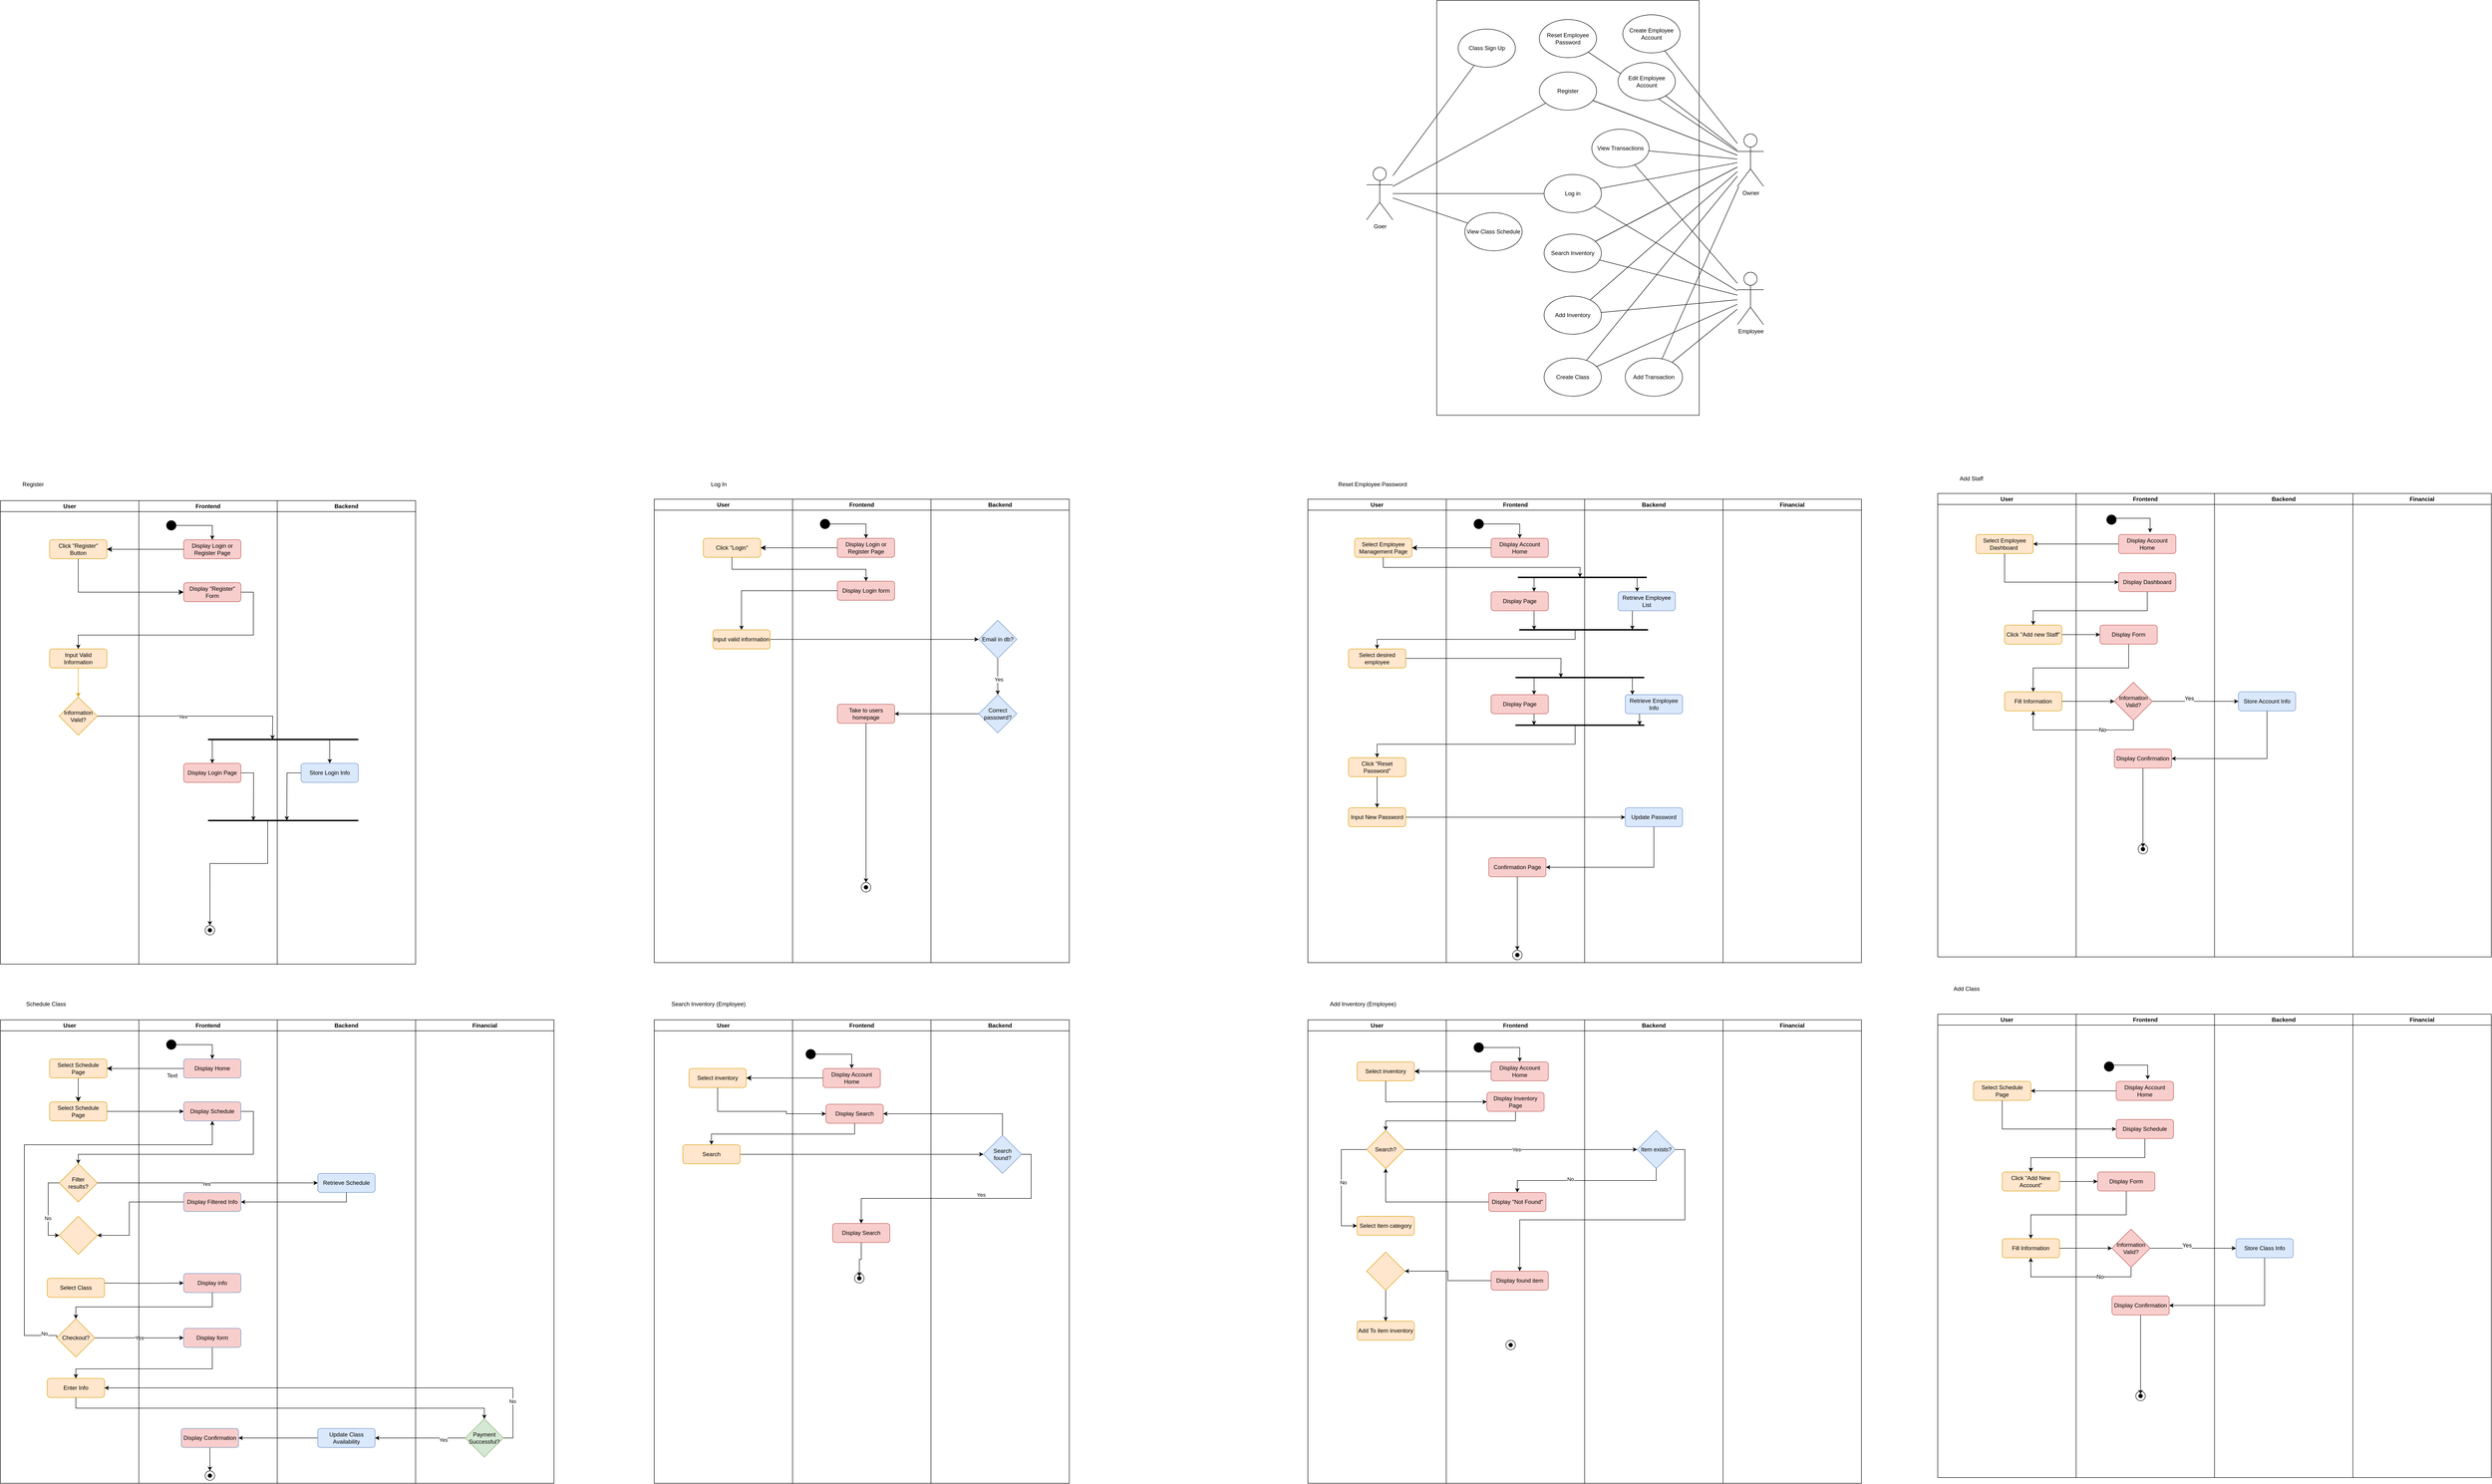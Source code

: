 <mxfile version="24.7.17">
  <diagram id="C5RBs43oDa-KdzZeNtuy" name="Page-1">
    <mxGraphModel dx="2049" dy="3156" grid="1" gridSize="10" guides="1" tooltips="1" connect="1" arrows="1" fold="1" page="1" pageScale="1" pageWidth="827" pageHeight="1169" math="0" shadow="0">
      <root>
        <mxCell id="WIyWlLk6GJQsqaUBKTNV-0" />
        <mxCell id="WIyWlLk6GJQsqaUBKTNV-1" parent="WIyWlLk6GJQsqaUBKTNV-0" />
        <mxCell id="WIyWlLk6GJQsqaUBKTNV-2" value="" style="rounded=0;html=1;jettySize=auto;orthogonalLoop=1;fontSize=11;endArrow=classic;endFill=1;endSize=8;strokeWidth=1;shadow=0;labelBackgroundColor=none;edgeStyle=orthogonalEdgeStyle;entryX=0.5;entryY=0;entryDx=0;entryDy=0;" parent="WIyWlLk6GJQsqaUBKTNV-1" source="WIyWlLk6GJQsqaUBKTNV-3" target="REm7MUD5ccELvckoGV4V-7" edge="1">
          <mxGeometry relative="1" as="geometry">
            <mxPoint x="303" y="160" as="targetPoint" />
            <Array as="points" />
          </mxGeometry>
        </mxCell>
        <mxCell id="WIyWlLk6GJQsqaUBKTNV-3" value="Select Schedule Page" style="rounded=1;whiteSpace=wrap;html=1;fontSize=12;glass=0;strokeWidth=1;shadow=0;fillColor=#ffe6cc;strokeColor=#d79b00;" parent="WIyWlLk6GJQsqaUBKTNV-1" vertex="1">
          <mxGeometry x="93" y="100" width="120" height="40" as="geometry" />
        </mxCell>
        <mxCell id="REm7MUD5ccELvckoGV4V-2" value="Display Home" style="rounded=1;whiteSpace=wrap;html=1;fontSize=12;glass=0;strokeWidth=1;shadow=0;fillColor=#f8cecc;strokeColor=#6c8ebf;" parent="WIyWlLk6GJQsqaUBKTNV-1" vertex="1">
          <mxGeometry x="373.89" y="100" width="120" height="40" as="geometry" />
        </mxCell>
        <mxCell id="REm7MUD5ccELvckoGV4V-5" value="" style="rounded=0;html=1;jettySize=auto;orthogonalLoop=1;fontSize=11;endArrow=classic;endFill=1;endSize=8;strokeWidth=1;shadow=0;labelBackgroundColor=none;edgeStyle=orthogonalEdgeStyle;entryX=1;entryY=0.5;entryDx=0;entryDy=0;" parent="WIyWlLk6GJQsqaUBKTNV-1" source="REm7MUD5ccELvckoGV4V-2" target="WIyWlLk6GJQsqaUBKTNV-3" edge="1">
          <mxGeometry relative="1" as="geometry">
            <mxPoint x="283" y="160" as="sourcePoint" />
            <mxPoint x="283" y="210" as="targetPoint" />
          </mxGeometry>
        </mxCell>
        <mxCell id="REm7MUD5ccELvckoGV4V-15" value="" style="edgeStyle=orthogonalEdgeStyle;rounded=0;orthogonalLoop=1;jettySize=auto;html=1;" parent="WIyWlLk6GJQsqaUBKTNV-1" source="REm7MUD5ccELvckoGV4V-7" target="REm7MUD5ccELvckoGV4V-14" edge="1">
          <mxGeometry relative="1" as="geometry" />
        </mxCell>
        <mxCell id="REm7MUD5ccELvckoGV4V-7" value="Select Schedule Page" style="rounded=1;whiteSpace=wrap;html=1;fontSize=12;glass=0;strokeWidth=1;shadow=0;fillColor=#ffe6cc;strokeColor=#d79b00;" parent="WIyWlLk6GJQsqaUBKTNV-1" vertex="1">
          <mxGeometry x="93" y="190" width="120" height="40" as="geometry" />
        </mxCell>
        <mxCell id="REm7MUD5ccELvckoGV4V-14" value="Display Schedule" style="rounded=1;whiteSpace=wrap;html=1;fontSize=12;glass=0;strokeWidth=1;shadow=0;fillColor=#f8cecc;strokeColor=#6c8ebf;" parent="WIyWlLk6GJQsqaUBKTNV-1" vertex="1">
          <mxGeometry x="373.89" y="190" width="120" height="40" as="geometry" />
        </mxCell>
        <mxCell id="REm7MUD5ccELvckoGV4V-20" value="Filter&lt;div&gt;results?&lt;/div&gt;" style="rhombus;whiteSpace=wrap;html=1;fillColor=#ffe6cc;strokeColor=#d79b00;" parent="WIyWlLk6GJQsqaUBKTNV-1" vertex="1">
          <mxGeometry x="113" y="320" width="80" height="80" as="geometry" />
        </mxCell>
        <mxCell id="REm7MUD5ccELvckoGV4V-21" value="" style="endArrow=classic;html=1;rounded=0;entryX=0.5;entryY=0;entryDx=0;entryDy=0;exitX=1;exitY=0.5;exitDx=0;exitDy=0;" parent="WIyWlLk6GJQsqaUBKTNV-1" source="REm7MUD5ccELvckoGV4V-14" target="REm7MUD5ccELvckoGV4V-20" edge="1">
          <mxGeometry width="50" height="50" relative="1" as="geometry">
            <mxPoint x="373" y="390" as="sourcePoint" />
            <mxPoint x="423" y="340" as="targetPoint" />
            <Array as="points">
              <mxPoint x="520" y="210" />
              <mxPoint x="520" y="300" />
              <mxPoint x="153" y="300" />
            </Array>
          </mxGeometry>
        </mxCell>
        <mxCell id="REm7MUD5ccELvckoGV4V-23" value="Retrieve Schedule" style="rounded=1;whiteSpace=wrap;html=1;fontSize=12;glass=0;strokeWidth=1;shadow=0;strokeColor=#6c8ebf;fillColor=#dae8fc;" parent="WIyWlLk6GJQsqaUBKTNV-1" vertex="1">
          <mxGeometry x="655" y="340" width="120" height="40" as="geometry" />
        </mxCell>
        <mxCell id="REm7MUD5ccELvckoGV4V-24" value="" style="endArrow=classic;html=1;rounded=0;exitX=1;exitY=0.5;exitDx=0;exitDy=0;entryX=0;entryY=0.5;entryDx=0;entryDy=0;" parent="WIyWlLk6GJQsqaUBKTNV-1" source="REm7MUD5ccELvckoGV4V-20" target="REm7MUD5ccELvckoGV4V-23" edge="1">
          <mxGeometry width="50" height="50" relative="1" as="geometry">
            <mxPoint x="373" y="430" as="sourcePoint" />
            <mxPoint x="423" y="380" as="targetPoint" />
          </mxGeometry>
        </mxCell>
        <mxCell id="REm7MUD5ccELvckoGV4V-25" value="Yes" style="edgeLabel;html=1;align=center;verticalAlign=middle;resizable=0;points=[];" parent="REm7MUD5ccELvckoGV4V-24" vertex="1" connectable="0">
          <mxGeometry x="-0.016" y="-2" relative="1" as="geometry">
            <mxPoint as="offset" />
          </mxGeometry>
        </mxCell>
        <mxCell id="REm7MUD5ccELvckoGV4V-26" value="" style="endArrow=classic;html=1;rounded=0;exitX=0;exitY=0.5;exitDx=0;exitDy=0;entryX=0;entryY=0.5;entryDx=0;entryDy=0;" parent="WIyWlLk6GJQsqaUBKTNV-1" source="REm7MUD5ccELvckoGV4V-20" target="q3t9JjenAXakyNwxPtP8-4" edge="1">
          <mxGeometry width="50" height="50" relative="1" as="geometry">
            <mxPoint x="373" y="430" as="sourcePoint" />
            <mxPoint x="93" y="430" as="targetPoint" />
            <Array as="points">
              <mxPoint x="90" y="360" />
              <mxPoint x="90" y="470" />
            </Array>
          </mxGeometry>
        </mxCell>
        <mxCell id="REm7MUD5ccELvckoGV4V-27" value="No" style="edgeLabel;html=1;align=center;verticalAlign=middle;resizable=0;points=[];" parent="REm7MUD5ccELvckoGV4V-26" vertex="1" connectable="0">
          <mxGeometry x="0.245" y="-1" relative="1" as="geometry">
            <mxPoint as="offset" />
          </mxGeometry>
        </mxCell>
        <mxCell id="REm7MUD5ccELvckoGV4V-33" value="" style="endArrow=classic;html=1;rounded=0;exitX=0.5;exitY=1;exitDx=0;exitDy=0;" parent="WIyWlLk6GJQsqaUBKTNV-1" source="REm7MUD5ccELvckoGV4V-23" edge="1">
          <mxGeometry width="50" height="50" relative="1" as="geometry">
            <mxPoint x="453.89" y="420" as="sourcePoint" />
            <mxPoint x="493.89" y="400" as="targetPoint" />
            <Array as="points">
              <mxPoint x="715" y="400" />
              <mxPoint x="633.89" y="400" />
            </Array>
          </mxGeometry>
        </mxCell>
        <mxCell id="REm7MUD5ccELvckoGV4V-34" value="Display Filtered Info" style="rounded=1;whiteSpace=wrap;html=1;fontSize=12;glass=0;strokeWidth=1;shadow=0;fillColor=#f8cecc;strokeColor=#6c8ebf;" parent="WIyWlLk6GJQsqaUBKTNV-1" vertex="1">
          <mxGeometry x="373.89" y="380" width="120" height="40" as="geometry" />
        </mxCell>
        <mxCell id="REm7MUD5ccELvckoGV4V-36" value="" style="endArrow=classic;html=1;rounded=0;exitX=0;exitY=0.5;exitDx=0;exitDy=0;entryX=1;entryY=0.5;entryDx=0;entryDy=0;" parent="WIyWlLk6GJQsqaUBKTNV-1" source="REm7MUD5ccELvckoGV4V-34" target="q3t9JjenAXakyNwxPtP8-4" edge="1">
          <mxGeometry width="50" height="50" relative="1" as="geometry">
            <mxPoint x="373" y="430" as="sourcePoint" />
            <mxPoint x="213" y="430" as="targetPoint" />
            <Array as="points">
              <mxPoint x="260" y="400" />
              <mxPoint x="260" y="470" />
            </Array>
          </mxGeometry>
        </mxCell>
        <mxCell id="REm7MUD5ccELvckoGV4V-40" value="" style="edgeStyle=orthogonalEdgeStyle;rounded=0;orthogonalLoop=1;jettySize=auto;html=1;" parent="WIyWlLk6GJQsqaUBKTNV-1" target="REm7MUD5ccELvckoGV4V-39" edge="1">
          <mxGeometry relative="1" as="geometry">
            <mxPoint x="208" y="570" as="sourcePoint" />
          </mxGeometry>
        </mxCell>
        <mxCell id="REm7MUD5ccELvckoGV4V-37" value="Select Class" style="rounded=1;whiteSpace=wrap;html=1;fontSize=12;glass=0;strokeWidth=1;shadow=0;fillColor=#ffe6cc;strokeColor=#d79b00;" parent="WIyWlLk6GJQsqaUBKTNV-1" vertex="1">
          <mxGeometry x="88" y="560" width="120" height="40" as="geometry" />
        </mxCell>
        <mxCell id="REm7MUD5ccELvckoGV4V-39" value="Display info" style="rounded=1;whiteSpace=wrap;html=1;fontSize=12;glass=0;strokeWidth=1;shadow=0;fillColor=#f8cecc;strokeColor=#6c8ebf;" parent="WIyWlLk6GJQsqaUBKTNV-1" vertex="1">
          <mxGeometry x="373.89" y="550" width="120" height="40" as="geometry" />
        </mxCell>
        <mxCell id="REm7MUD5ccELvckoGV4V-47" style="edgeStyle=orthogonalEdgeStyle;rounded=0;orthogonalLoop=1;jettySize=auto;html=1;exitX=0;exitY=0.5;exitDx=0;exitDy=0;entryX=0.5;entryY=1;entryDx=0;entryDy=0;" parent="WIyWlLk6GJQsqaUBKTNV-1" source="REm7MUD5ccELvckoGV4V-41" target="REm7MUD5ccELvckoGV4V-14" edge="1">
          <mxGeometry relative="1" as="geometry">
            <mxPoint x="318" y="260" as="targetPoint" />
            <Array as="points">
              <mxPoint x="108" y="680" />
              <mxPoint x="40" y="680" />
              <mxPoint x="40" y="280" />
              <mxPoint x="434" y="280" />
            </Array>
          </mxGeometry>
        </mxCell>
        <mxCell id="REm7MUD5ccELvckoGV4V-49" value="No" style="edgeLabel;html=1;align=center;verticalAlign=middle;resizable=0;points=[];" parent="REm7MUD5ccELvckoGV4V-47" vertex="1" connectable="0">
          <mxGeometry x="-0.931" y="-4" relative="1" as="geometry">
            <mxPoint as="offset" />
          </mxGeometry>
        </mxCell>
        <mxCell id="REm7MUD5ccELvckoGV4V-41" value="Checkout?" style="rhombus;whiteSpace=wrap;html=1;fillColor=#ffe6cc;strokeColor=#d79b00;" parent="WIyWlLk6GJQsqaUBKTNV-1" vertex="1">
          <mxGeometry x="108" y="645" width="80" height="80" as="geometry" />
        </mxCell>
        <mxCell id="REm7MUD5ccELvckoGV4V-42" value="" style="endArrow=classic;html=1;rounded=0;exitX=0.5;exitY=1;exitDx=0;exitDy=0;entryX=0.5;entryY=0;entryDx=0;entryDy=0;" parent="WIyWlLk6GJQsqaUBKTNV-1" source="REm7MUD5ccELvckoGV4V-39" target="REm7MUD5ccELvckoGV4V-41" edge="1">
          <mxGeometry width="50" height="50" relative="1" as="geometry">
            <mxPoint x="368" y="500" as="sourcePoint" />
            <mxPoint x="348" y="650" as="targetPoint" />
            <Array as="points">
              <mxPoint x="434" y="620" />
              <mxPoint x="348" y="620" />
              <mxPoint x="148" y="620" />
            </Array>
          </mxGeometry>
        </mxCell>
        <mxCell id="REm7MUD5ccELvckoGV4V-43" value="Yes" style="endArrow=classic;html=1;rounded=0;exitX=1;exitY=0.5;exitDx=0;exitDy=0;" parent="WIyWlLk6GJQsqaUBKTNV-1" source="REm7MUD5ccELvckoGV4V-41" target="REm7MUD5ccELvckoGV4V-44" edge="1">
          <mxGeometry width="50" height="50" relative="1" as="geometry">
            <mxPoint x="368" y="630" as="sourcePoint" />
            <mxPoint x="288" y="685" as="targetPoint" />
          </mxGeometry>
        </mxCell>
        <mxCell id="REm7MUD5ccELvckoGV4V-50" style="edgeStyle=orthogonalEdgeStyle;rounded=0;orthogonalLoop=1;jettySize=auto;html=1;exitX=0.5;exitY=1;exitDx=0;exitDy=0;entryX=0.5;entryY=0;entryDx=0;entryDy=0;" parent="WIyWlLk6GJQsqaUBKTNV-1" source="REm7MUD5ccELvckoGV4V-44" target="REm7MUD5ccELvckoGV4V-51" edge="1">
          <mxGeometry relative="1" as="geometry">
            <mxPoint x="148" y="780" as="targetPoint" />
            <Array as="points">
              <mxPoint x="434" y="750" />
              <mxPoint x="148" y="750" />
            </Array>
          </mxGeometry>
        </mxCell>
        <mxCell id="REm7MUD5ccELvckoGV4V-44" value="Display form" style="rounded=1;whiteSpace=wrap;html=1;fontSize=12;glass=0;strokeWidth=1;shadow=0;fillColor=#f8cecc;strokeColor=#6c8ebf;" parent="WIyWlLk6GJQsqaUBKTNV-1" vertex="1">
          <mxGeometry x="373.89" y="665" width="120" height="40" as="geometry" />
        </mxCell>
        <mxCell id="REm7MUD5ccELvckoGV4V-52" style="edgeStyle=orthogonalEdgeStyle;rounded=0;orthogonalLoop=1;jettySize=auto;html=1;exitX=0.5;exitY=1;exitDx=0;exitDy=0;" parent="WIyWlLk6GJQsqaUBKTNV-1" source="REm7MUD5ccELvckoGV4V-51" target="REm7MUD5ccELvckoGV4V-85" edge="1">
          <mxGeometry relative="1" as="geometry">
            <mxPoint x="720" y="870" as="targetPoint" />
            <mxPoint x="148" y="820" as="sourcePoint" />
          </mxGeometry>
        </mxCell>
        <mxCell id="REm7MUD5ccELvckoGV4V-51" value="Enter Info" style="rounded=1;whiteSpace=wrap;html=1;fillColor=#ffe6cc;strokeColor=#d79b00;" parent="WIyWlLk6GJQsqaUBKTNV-1" vertex="1">
          <mxGeometry x="88" y="770" width="120" height="40" as="geometry" />
        </mxCell>
        <mxCell id="REm7MUD5ccELvckoGV4V-86" style="edgeStyle=orthogonalEdgeStyle;rounded=0;orthogonalLoop=1;jettySize=auto;html=1;exitX=1;exitY=0.5;exitDx=0;exitDy=0;entryX=1;entryY=0.5;entryDx=0;entryDy=0;" parent="WIyWlLk6GJQsqaUBKTNV-1" source="REm7MUD5ccELvckoGV4V-85" target="REm7MUD5ccELvckoGV4V-51" edge="1">
          <mxGeometry relative="1" as="geometry">
            <mxPoint x="208" y="800" as="targetPoint" />
            <Array as="points">
              <mxPoint x="1064" y="895" />
              <mxPoint x="1064" y="790" />
            </Array>
          </mxGeometry>
        </mxCell>
        <mxCell id="REm7MUD5ccELvckoGV4V-87" value="No" style="edgeLabel;html=1;align=center;verticalAlign=middle;resizable=0;points=[];" parent="REm7MUD5ccELvckoGV4V-86" vertex="1" connectable="0">
          <mxGeometry x="-0.803" y="1" relative="1" as="geometry">
            <mxPoint y="-1" as="offset" />
          </mxGeometry>
        </mxCell>
        <mxCell id="REm7MUD5ccELvckoGV4V-85" value="Payment&lt;div&gt;Successful?&lt;/div&gt;" style="rhombus;whiteSpace=wrap;html=1;fillColor=#d5e8d4;strokeColor=#82b366;" parent="WIyWlLk6GJQsqaUBKTNV-1" vertex="1">
          <mxGeometry x="964.0" y="855" width="80" height="80" as="geometry" />
        </mxCell>
        <mxCell id="REm7MUD5ccELvckoGV4V-91" value="" style="edgeStyle=orthogonalEdgeStyle;rounded=0;orthogonalLoop=1;jettySize=auto;html=1;exitX=0;exitY=0.5;exitDx=0;exitDy=0;" parent="WIyWlLk6GJQsqaUBKTNV-1" source="REm7MUD5ccELvckoGV4V-85" target="REm7MUD5ccELvckoGV4V-89" edge="1">
          <mxGeometry relative="1" as="geometry">
            <mxPoint x="722.0" y="890.462" as="targetPoint" />
            <mxPoint x="842" y="890" as="sourcePoint" />
          </mxGeometry>
        </mxCell>
        <mxCell id="REm7MUD5ccELvckoGV4V-98" value="Yes" style="edgeLabel;html=1;align=center;verticalAlign=middle;resizable=0;points=[];" parent="REm7MUD5ccELvckoGV4V-91" vertex="1" connectable="0">
          <mxGeometry x="-0.503" y="4" relative="1" as="geometry">
            <mxPoint x="1" as="offset" />
          </mxGeometry>
        </mxCell>
        <mxCell id="REm7MUD5ccELvckoGV4V-92" style="edgeStyle=orthogonalEdgeStyle;rounded=0;orthogonalLoop=1;jettySize=auto;html=1;exitX=0;exitY=0.5;exitDx=0;exitDy=0;" parent="WIyWlLk6GJQsqaUBKTNV-1" source="REm7MUD5ccELvckoGV4V-89" target="REm7MUD5ccELvckoGV4V-93" edge="1">
          <mxGeometry relative="1" as="geometry">
            <mxPoint x="480.89" y="890.462" as="targetPoint" />
          </mxGeometry>
        </mxCell>
        <mxCell id="REm7MUD5ccELvckoGV4V-89" value="Update Class Availability" style="rounded=1;whiteSpace=wrap;html=1;fontSize=12;glass=0;strokeWidth=1;shadow=0;strokeColor=#6c8ebf;fillColor=#dae8fc;" parent="WIyWlLk6GJQsqaUBKTNV-1" vertex="1">
          <mxGeometry x="655" y="875" width="120" height="40" as="geometry" />
        </mxCell>
        <mxCell id="REm7MUD5ccELvckoGV4V-103" style="edgeStyle=orthogonalEdgeStyle;rounded=0;orthogonalLoop=1;jettySize=auto;html=1;exitX=0.5;exitY=1;exitDx=0;exitDy=0;entryX=0.5;entryY=0;entryDx=0;entryDy=0;" parent="WIyWlLk6GJQsqaUBKTNV-1" source="REm7MUD5ccELvckoGV4V-93" edge="1">
          <mxGeometry relative="1" as="geometry">
            <mxPoint x="428.89" y="964" as="targetPoint" />
          </mxGeometry>
        </mxCell>
        <mxCell id="REm7MUD5ccELvckoGV4V-93" value="Display Confirmation" style="rounded=1;whiteSpace=wrap;html=1;fillColor=#f8cecc;strokeColor=#6c8ebf;" parent="WIyWlLk6GJQsqaUBKTNV-1" vertex="1">
          <mxGeometry x="368.89" y="875" width="120" height="40" as="geometry" />
        </mxCell>
        <mxCell id="REm7MUD5ccELvckoGV4V-95" value="Frontend" style="text;html=1;align=center;verticalAlign=middle;resizable=0;points=[];autosize=1;strokeColor=none;fillColor=none;" parent="WIyWlLk6GJQsqaUBKTNV-1" vertex="1">
          <mxGeometry x="313" y="18" width="70" height="30" as="geometry" />
        </mxCell>
        <mxCell id="REm7MUD5ccELvckoGV4V-96" value="Backend" style="text;html=1;align=center;verticalAlign=middle;resizable=0;points=[];autosize=1;strokeColor=none;fillColor=none;" parent="WIyWlLk6GJQsqaUBKTNV-1" vertex="1">
          <mxGeometry x="510" y="18" width="70" height="30" as="geometry" />
        </mxCell>
        <mxCell id="REm7MUD5ccELvckoGV4V-97" value="Payment" style="text;html=1;align=center;verticalAlign=middle;resizable=0;points=[];autosize=1;strokeColor=none;fillColor=none;" parent="WIyWlLk6GJQsqaUBKTNV-1" vertex="1">
          <mxGeometry x="705" y="18" width="70" height="30" as="geometry" />
        </mxCell>
        <mxCell id="REm7MUD5ccELvckoGV4V-101" style="edgeStyle=orthogonalEdgeStyle;rounded=0;orthogonalLoop=1;jettySize=auto;html=1;exitX=0.5;exitY=1;exitDx=0;exitDy=0;entryX=0.5;entryY=0;entryDx=0;entryDy=0;" parent="WIyWlLk6GJQsqaUBKTNV-1" source="REm7MUD5ccELvckoGV4V-100" target="REm7MUD5ccELvckoGV4V-2" edge="1">
          <mxGeometry relative="1" as="geometry">
            <Array as="points">
              <mxPoint x="348" y="70" />
              <mxPoint x="434" y="70" />
            </Array>
          </mxGeometry>
        </mxCell>
        <mxCell id="REm7MUD5ccELvckoGV4V-100" value="" style="ellipse;whiteSpace=wrap;html=1;aspect=fixed;fillColor=#000000;" parent="WIyWlLk6GJQsqaUBKTNV-1" vertex="1">
          <mxGeometry x="338" y="60" width="20" height="20" as="geometry" />
        </mxCell>
        <mxCell id="REm7MUD5ccELvckoGV4V-102" value="" style="ellipse;whiteSpace=wrap;html=1;aspect=fixed;fillColor=none;" parent="WIyWlLk6GJQsqaUBKTNV-1" vertex="1">
          <mxGeometry x="418.89" y="964" width="20" height="20" as="geometry" />
        </mxCell>
        <mxCell id="REm7MUD5ccELvckoGV4V-104" value="" style="ellipse;whiteSpace=wrap;html=1;aspect=fixed;fillColor=#000000;" parent="WIyWlLk6GJQsqaUBKTNV-1" vertex="1">
          <mxGeometry x="424.89" y="970" width="8" height="8" as="geometry" />
        </mxCell>
        <mxCell id="q3t9JjenAXakyNwxPtP8-0" value="User" style="swimlane;whiteSpace=wrap;html=1;movable=0;resizable=0;rotatable=0;deletable=0;editable=0;locked=1;connectable=0;" parent="WIyWlLk6GJQsqaUBKTNV-1" vertex="1">
          <mxGeometry x="-10" y="18" width="290" height="972" as="geometry" />
        </mxCell>
        <mxCell id="q3t9JjenAXakyNwxPtP8-1" value="Frontend" style="swimlane;whiteSpace=wrap;html=1;movable=0;resizable=0;rotatable=0;deletable=0;editable=0;locked=1;connectable=0;" parent="WIyWlLk6GJQsqaUBKTNV-1" vertex="1">
          <mxGeometry x="280" y="18" width="290" height="972" as="geometry" />
        </mxCell>
        <mxCell id="q3t9JjenAXakyNwxPtP8-2" value="Backend" style="swimlane;whiteSpace=wrap;html=1;movable=0;resizable=0;rotatable=0;deletable=0;editable=0;locked=1;connectable=0;" parent="WIyWlLk6GJQsqaUBKTNV-1" vertex="1">
          <mxGeometry x="570" y="18" width="290" height="972" as="geometry" />
        </mxCell>
        <mxCell id="q3t9JjenAXakyNwxPtP8-3" value="Financial" style="swimlane;whiteSpace=wrap;html=1;movable=0;resizable=0;rotatable=0;deletable=0;editable=0;locked=1;connectable=0;" parent="WIyWlLk6GJQsqaUBKTNV-1" vertex="1">
          <mxGeometry x="860" y="18" width="290" height="972" as="geometry" />
        </mxCell>
        <mxCell id="q3t9JjenAXakyNwxPtP8-4" value="" style="rhombus;whiteSpace=wrap;html=1;fillColor=#ffe6cc;strokeColor=#d79b00;" parent="WIyWlLk6GJQsqaUBKTNV-1" vertex="1">
          <mxGeometry x="113" y="430" width="80" height="80" as="geometry" />
        </mxCell>
        <mxCell id="q3t9JjenAXakyNwxPtP8-377" style="edgeStyle=orthogonalEdgeStyle;rounded=0;orthogonalLoop=1;jettySize=auto;html=1;exitX=0;exitY=0.5;exitDx=0;exitDy=0;entryX=0.5;entryY=1;entryDx=0;entryDy=0;" parent="WIyWlLk6GJQsqaUBKTNV-1" edge="1">
          <mxGeometry relative="1" as="geometry">
            <mxPoint x="1803.89" y="230" as="targetPoint" />
            <Array as="points">
              <mxPoint x="1478" y="680" />
              <mxPoint x="1410" y="680" />
              <mxPoint x="1410" y="280" />
              <mxPoint x="1804" y="280" />
            </Array>
          </mxGeometry>
        </mxCell>
        <mxCell id="q3t9JjenAXakyNwxPtP8-378" value="No" style="edgeLabel;html=1;align=center;verticalAlign=middle;resizable=0;points=[];" parent="q3t9JjenAXakyNwxPtP8-377" vertex="1" connectable="0">
          <mxGeometry x="-0.931" y="-4" relative="1" as="geometry">
            <mxPoint as="offset" />
          </mxGeometry>
        </mxCell>
        <mxCell id="q3t9JjenAXakyNwxPtP8-395" value="Frontend" style="text;html=1;align=center;verticalAlign=middle;resizable=0;points=[];autosize=1;strokeColor=none;fillColor=none;" parent="WIyWlLk6GJQsqaUBKTNV-1" vertex="1">
          <mxGeometry x="1683" y="18" width="70" height="30" as="geometry" />
        </mxCell>
        <mxCell id="q3t9JjenAXakyNwxPtP8-396" value="Backend" style="text;html=1;align=center;verticalAlign=middle;resizable=0;points=[];autosize=1;strokeColor=none;fillColor=none;" parent="WIyWlLk6GJQsqaUBKTNV-1" vertex="1">
          <mxGeometry x="1880" y="18" width="70" height="30" as="geometry" />
        </mxCell>
        <mxCell id="q3t9JjenAXakyNwxPtP8-397" value="Payment" style="text;html=1;align=center;verticalAlign=middle;resizable=0;points=[];autosize=1;strokeColor=none;fillColor=none;" parent="WIyWlLk6GJQsqaUBKTNV-1" vertex="1">
          <mxGeometry x="2075" y="18" width="70" height="30" as="geometry" />
        </mxCell>
        <mxCell id="q3t9JjenAXakyNwxPtP8-400" value="" style="ellipse;whiteSpace=wrap;html=1;aspect=fixed;fillColor=none;" parent="WIyWlLk6GJQsqaUBKTNV-1" vertex="1">
          <mxGeometry x="1779.89" y="550" width="20" height="20" as="geometry" />
        </mxCell>
        <mxCell id="q3t9JjenAXakyNwxPtP8-401" value="" style="ellipse;whiteSpace=wrap;html=1;aspect=fixed;fillColor=#000000;" parent="WIyWlLk6GJQsqaUBKTNV-1" vertex="1">
          <mxGeometry x="1785.89" y="556" width="8" height="8" as="geometry" />
        </mxCell>
        <mxCell id="q3t9JjenAXakyNwxPtP8-402" value="User" style="swimlane;whiteSpace=wrap;html=1;movable=0;resizable=0;rotatable=0;deletable=0;editable=0;locked=1;connectable=0;" parent="WIyWlLk6GJQsqaUBKTNV-1" vertex="1">
          <mxGeometry x="1360" y="18" width="290" height="972" as="geometry" />
        </mxCell>
        <mxCell id="q3t9JjenAXakyNwxPtP8-403" value="Frontend" style="swimlane;whiteSpace=wrap;html=1;movable=0;resizable=0;rotatable=0;deletable=0;editable=0;locked=1;connectable=0;" parent="WIyWlLk6GJQsqaUBKTNV-1" vertex="1">
          <mxGeometry x="1650" y="18" width="290" height="972" as="geometry" />
        </mxCell>
        <mxCell id="q3t9JjenAXakyNwxPtP8-404" value="Backend" style="swimlane;whiteSpace=wrap;html=1;movable=0;resizable=0;rotatable=0;deletable=0;editable=0;locked=1;connectable=0;" parent="WIyWlLk6GJQsqaUBKTNV-1" vertex="1">
          <mxGeometry x="1940" y="18" width="290" height="972" as="geometry" />
        </mxCell>
        <mxCell id="q3t9JjenAXakyNwxPtP8-407" value="" style="rounded=0;html=1;jettySize=auto;orthogonalLoop=1;fontSize=11;endArrow=classic;endFill=1;endSize=8;strokeWidth=1;shadow=0;labelBackgroundColor=none;edgeStyle=orthogonalEdgeStyle;entryX=0;entryY=0.5;entryDx=0;entryDy=0;" parent="WIyWlLk6GJQsqaUBKTNV-1" source="q3t9JjenAXakyNwxPtP8-408" target="q3t9JjenAXakyNwxPtP8-413" edge="1">
          <mxGeometry relative="1" as="geometry">
            <mxPoint x="153" y="-899" as="targetPoint" />
            <Array as="points">
              <mxPoint x="153" y="-879" />
            </Array>
          </mxGeometry>
        </mxCell>
        <mxCell id="q3t9JjenAXakyNwxPtP8-408" value="Click &quot;Register&quot; Button" style="rounded=1;whiteSpace=wrap;html=1;fontSize=12;glass=0;strokeWidth=1;shadow=0;fillColor=#ffe6cc;strokeColor=#d79b00;" parent="WIyWlLk6GJQsqaUBKTNV-1" vertex="1">
          <mxGeometry x="93" y="-989" width="120" height="40" as="geometry" />
        </mxCell>
        <mxCell id="q3t9JjenAXakyNwxPtP8-409" value="Display Login or Register Page" style="rounded=1;whiteSpace=wrap;html=1;fontSize=12;glass=0;strokeWidth=1;shadow=0;fillColor=#f8cecc;strokeColor=#b85450;" parent="WIyWlLk6GJQsqaUBKTNV-1" vertex="1">
          <mxGeometry x="373.89" y="-989" width="120" height="40" as="geometry" />
        </mxCell>
        <mxCell id="q3t9JjenAXakyNwxPtP8-410" value="" style="rounded=0;html=1;jettySize=auto;orthogonalLoop=1;fontSize=11;endArrow=classic;endFill=1;endSize=8;strokeWidth=1;shadow=0;labelBackgroundColor=none;edgeStyle=orthogonalEdgeStyle;entryX=1;entryY=0.5;entryDx=0;entryDy=0;" parent="WIyWlLk6GJQsqaUBKTNV-1" source="q3t9JjenAXakyNwxPtP8-409" target="q3t9JjenAXakyNwxPtP8-408" edge="1">
          <mxGeometry relative="1" as="geometry">
            <mxPoint x="283" y="-929" as="sourcePoint" />
            <mxPoint x="283" y="-879" as="targetPoint" />
          </mxGeometry>
        </mxCell>
        <mxCell id="q3t9JjenAXakyNwxPtP8-413" value="Display &quot;Register&quot; Form" style="rounded=1;whiteSpace=wrap;html=1;fontSize=12;glass=0;strokeWidth=1;shadow=0;fillColor=#f8cecc;strokeColor=#b85450;" parent="WIyWlLk6GJQsqaUBKTNV-1" vertex="1">
          <mxGeometry x="373.89" y="-899" width="120" height="40" as="geometry" />
        </mxCell>
        <mxCell id="q3t9JjenAXakyNwxPtP8-415" value="" style="endArrow=classic;html=1;rounded=0;entryX=0.5;entryY=0;entryDx=0;entryDy=0;exitX=1;exitY=0.5;exitDx=0;exitDy=0;" parent="WIyWlLk6GJQsqaUBKTNV-1" source="q3t9JjenAXakyNwxPtP8-413" target="q3t9JjenAXakyNwxPtP8-425" edge="1">
          <mxGeometry width="50" height="50" relative="1" as="geometry">
            <mxPoint x="373" y="-699" as="sourcePoint" />
            <mxPoint x="153" y="-769" as="targetPoint" />
            <Array as="points">
              <mxPoint x="520" y="-879" />
              <mxPoint x="520" y="-789" />
              <mxPoint x="153" y="-789" />
            </Array>
          </mxGeometry>
        </mxCell>
        <mxCell id="q3t9JjenAXakyNwxPtP8-630" style="edgeStyle=orthogonalEdgeStyle;rounded=0;orthogonalLoop=1;jettySize=auto;html=1;exitX=0;exitY=0.5;exitDx=0;exitDy=0;" parent="WIyWlLk6GJQsqaUBKTNV-1" source="q3t9JjenAXakyNwxPtP8-416" edge="1">
          <mxGeometry relative="1" as="geometry">
            <mxPoint x="590" y="-400" as="targetPoint" />
          </mxGeometry>
        </mxCell>
        <mxCell id="q3t9JjenAXakyNwxPtP8-416" value="Store Login Info" style="rounded=1;whiteSpace=wrap;html=1;fontSize=12;glass=0;strokeWidth=1;shadow=0;fillColor=#dae8fc;strokeColor=#6c8ebf;" parent="WIyWlLk6GJQsqaUBKTNV-1" vertex="1">
          <mxGeometry x="620" y="-520" width="120" height="40" as="geometry" />
        </mxCell>
        <mxCell id="q3t9JjenAXakyNwxPtP8-424" value="" style="edgeStyle=orthogonalEdgeStyle;rounded=0;orthogonalLoop=1;jettySize=auto;html=1;" parent="WIyWlLk6GJQsqaUBKTNV-1" target="q3t9JjenAXakyNwxPtP8-426" edge="1">
          <mxGeometry relative="1" as="geometry">
            <mxPoint x="500" y="-570" as="sourcePoint" />
          </mxGeometry>
        </mxCell>
        <mxCell id="q3t9JjenAXakyNwxPtP8-619" value="" style="edgeStyle=orthogonalEdgeStyle;rounded=0;orthogonalLoop=1;jettySize=auto;html=1;fillColor=#ffe6cc;strokeColor=#d79b00;" parent="WIyWlLk6GJQsqaUBKTNV-1" source="q3t9JjenAXakyNwxPtP8-425" target="q3t9JjenAXakyNwxPtP8-456" edge="1">
          <mxGeometry relative="1" as="geometry" />
        </mxCell>
        <mxCell id="q3t9JjenAXakyNwxPtP8-425" value="Input Valid Information" style="rounded=1;whiteSpace=wrap;html=1;fontSize=12;glass=0;strokeWidth=1;shadow=0;fillColor=#ffe6cc;strokeColor=#d79b00;" parent="WIyWlLk6GJQsqaUBKTNV-1" vertex="1">
          <mxGeometry x="93" y="-760" width="120" height="40" as="geometry" />
        </mxCell>
        <mxCell id="q3t9JjenAXakyNwxPtP8-629" style="edgeStyle=orthogonalEdgeStyle;rounded=0;orthogonalLoop=1;jettySize=auto;html=1;exitX=1;exitY=0.5;exitDx=0;exitDy=0;" parent="WIyWlLk6GJQsqaUBKTNV-1" source="q3t9JjenAXakyNwxPtP8-426" edge="1">
          <mxGeometry relative="1" as="geometry">
            <mxPoint x="520" y="-400" as="targetPoint" />
          </mxGeometry>
        </mxCell>
        <mxCell id="q3t9JjenAXakyNwxPtP8-426" value="Display Login Page" style="rounded=1;whiteSpace=wrap;html=1;fontSize=12;glass=0;strokeWidth=1;shadow=0;fillColor=#f8cecc;strokeColor=#b85450;" parent="WIyWlLk6GJQsqaUBKTNV-1" vertex="1">
          <mxGeometry x="373.89" y="-520" width="120" height="40" as="geometry" />
        </mxCell>
        <mxCell id="q3t9JjenAXakyNwxPtP8-445" value="Frontend" style="text;html=1;align=center;verticalAlign=middle;resizable=0;points=[];autosize=1;strokeColor=none;fillColor=none;" parent="WIyWlLk6GJQsqaUBKTNV-1" vertex="1">
          <mxGeometry x="313" y="-1071" width="70" height="30" as="geometry" />
        </mxCell>
        <mxCell id="q3t9JjenAXakyNwxPtP8-446" value="Backend" style="text;html=1;align=center;verticalAlign=middle;resizable=0;points=[];autosize=1;strokeColor=none;fillColor=none;" parent="WIyWlLk6GJQsqaUBKTNV-1" vertex="1">
          <mxGeometry x="510" y="-1071" width="70" height="30" as="geometry" />
        </mxCell>
        <mxCell id="q3t9JjenAXakyNwxPtP8-447" value="Payment" style="text;html=1;align=center;verticalAlign=middle;resizable=0;points=[];autosize=1;strokeColor=none;fillColor=none;" parent="WIyWlLk6GJQsqaUBKTNV-1" vertex="1">
          <mxGeometry x="705" y="-1071" width="70" height="30" as="geometry" />
        </mxCell>
        <mxCell id="q3t9JjenAXakyNwxPtP8-448" style="edgeStyle=orthogonalEdgeStyle;rounded=0;orthogonalLoop=1;jettySize=auto;html=1;exitX=0.5;exitY=1;exitDx=0;exitDy=0;entryX=0.5;entryY=0;entryDx=0;entryDy=0;" parent="WIyWlLk6GJQsqaUBKTNV-1" source="q3t9JjenAXakyNwxPtP8-449" target="q3t9JjenAXakyNwxPtP8-409" edge="1">
          <mxGeometry relative="1" as="geometry">
            <Array as="points">
              <mxPoint x="348" y="-1019" />
              <mxPoint x="434" y="-1019" />
            </Array>
          </mxGeometry>
        </mxCell>
        <mxCell id="q3t9JjenAXakyNwxPtP8-449" value="" style="ellipse;whiteSpace=wrap;html=1;aspect=fixed;fillColor=#000000;" parent="WIyWlLk6GJQsqaUBKTNV-1" vertex="1">
          <mxGeometry x="338" y="-1029" width="20" height="20" as="geometry" />
        </mxCell>
        <mxCell id="q3t9JjenAXakyNwxPtP8-450" value="" style="ellipse;whiteSpace=wrap;html=1;aspect=fixed;fillColor=none;" parent="WIyWlLk6GJQsqaUBKTNV-1" vertex="1">
          <mxGeometry x="418.89" y="-180" width="20" height="20" as="geometry" />
        </mxCell>
        <mxCell id="q3t9JjenAXakyNwxPtP8-451" value="" style="ellipse;whiteSpace=wrap;html=1;aspect=fixed;fillColor=#000000;" parent="WIyWlLk6GJQsqaUBKTNV-1" vertex="1">
          <mxGeometry x="424.89" y="-174" width="8" height="8" as="geometry" />
        </mxCell>
        <mxCell id="q3t9JjenAXakyNwxPtP8-452" value="User" style="swimlane;whiteSpace=wrap;html=1;movable=0;resizable=0;rotatable=0;deletable=0;editable=0;locked=1;connectable=0;" parent="WIyWlLk6GJQsqaUBKTNV-1" vertex="1">
          <mxGeometry x="-10" y="-1071" width="290" height="972" as="geometry" />
        </mxCell>
        <mxCell id="q3t9JjenAXakyNwxPtP8-453" value="Frontend" style="swimlane;whiteSpace=wrap;html=1;movable=0;resizable=0;rotatable=0;deletable=0;editable=0;locked=1;connectable=0;" parent="WIyWlLk6GJQsqaUBKTNV-1" vertex="1">
          <mxGeometry x="280" y="-1071" width="290" height="972" as="geometry" />
        </mxCell>
        <mxCell id="q3t9JjenAXakyNwxPtP8-454" value="Backend" style="swimlane;whiteSpace=wrap;html=1;movable=0;resizable=0;rotatable=0;deletable=0;editable=0;locked=1;connectable=0;" parent="WIyWlLk6GJQsqaUBKTNV-1" vertex="1">
          <mxGeometry x="570" y="-1071" width="290" height="972" as="geometry" />
        </mxCell>
        <mxCell id="q3t9JjenAXakyNwxPtP8-622" style="edgeStyle=orthogonalEdgeStyle;rounded=0;orthogonalLoop=1;jettySize=auto;html=1;exitX=1;exitY=0.5;exitDx=0;exitDy=0;" parent="WIyWlLk6GJQsqaUBKTNV-1" source="q3t9JjenAXakyNwxPtP8-456" edge="1">
          <mxGeometry relative="1" as="geometry">
            <mxPoint x="560" y="-570" as="targetPoint" />
          </mxGeometry>
        </mxCell>
        <mxCell id="q3t9JjenAXakyNwxPtP8-623" value="Yes" style="edgeLabel;html=1;align=center;verticalAlign=middle;resizable=0;points=[];" parent="q3t9JjenAXakyNwxPtP8-622" vertex="1" connectable="0">
          <mxGeometry x="-0.143" y="-1" relative="1" as="geometry">
            <mxPoint as="offset" />
          </mxGeometry>
        </mxCell>
        <mxCell id="q3t9JjenAXakyNwxPtP8-456" value="Information Valid?" style="rhombus;whiteSpace=wrap;html=1;fillColor=#ffe6cc;strokeColor=#d79b00;" parent="WIyWlLk6GJQsqaUBKTNV-1" vertex="1">
          <mxGeometry x="113" y="-659" width="80" height="80" as="geometry" />
        </mxCell>
        <mxCell id="q3t9JjenAXakyNwxPtP8-458" value="Click &quot;Login&quot;" style="rounded=1;whiteSpace=wrap;html=1;fontSize=12;glass=0;strokeWidth=1;shadow=0;fillColor=#ffe6cc;strokeColor=#d79b00;" parent="WIyWlLk6GJQsqaUBKTNV-1" vertex="1">
          <mxGeometry x="1463" y="-992" width="120" height="40" as="geometry" />
        </mxCell>
        <mxCell id="q3t9JjenAXakyNwxPtP8-459" value="Display Login or Register Page" style="rounded=1;whiteSpace=wrap;html=1;fontSize=12;glass=0;strokeWidth=1;shadow=0;fillColor=#f8cecc;strokeColor=#b85450;" parent="WIyWlLk6GJQsqaUBKTNV-1" vertex="1">
          <mxGeometry x="1743.89" y="-992" width="120" height="40" as="geometry" />
        </mxCell>
        <mxCell id="q3t9JjenAXakyNwxPtP8-460" value="" style="rounded=0;html=1;jettySize=auto;orthogonalLoop=1;fontSize=11;endArrow=classic;endFill=1;endSize=8;strokeWidth=1;shadow=0;labelBackgroundColor=none;edgeStyle=orthogonalEdgeStyle;entryX=1;entryY=0.5;entryDx=0;entryDy=0;" parent="WIyWlLk6GJQsqaUBKTNV-1" source="q3t9JjenAXakyNwxPtP8-459" target="q3t9JjenAXakyNwxPtP8-458" edge="1">
          <mxGeometry relative="1" as="geometry">
            <mxPoint x="1653" y="-932" as="sourcePoint" />
            <mxPoint x="1653" y="-882" as="targetPoint" />
          </mxGeometry>
        </mxCell>
        <mxCell id="q3t9JjenAXakyNwxPtP8-461" value="" style="edgeStyle=orthogonalEdgeStyle;rounded=0;orthogonalLoop=1;jettySize=auto;html=1;exitX=0.5;exitY=1;exitDx=0;exitDy=0;" parent="WIyWlLk6GJQsqaUBKTNV-1" source="q3t9JjenAXakyNwxPtP8-458" target="q3t9JjenAXakyNwxPtP8-463" edge="1">
          <mxGeometry relative="1" as="geometry">
            <mxPoint x="1583" y="-882" as="sourcePoint" />
          </mxGeometry>
        </mxCell>
        <mxCell id="q3t9JjenAXakyNwxPtP8-635" value="" style="edgeStyle=orthogonalEdgeStyle;rounded=0;orthogonalLoop=1;jettySize=auto;html=1;" parent="WIyWlLk6GJQsqaUBKTNV-1" source="q3t9JjenAXakyNwxPtP8-463" target="q3t9JjenAXakyNwxPtP8-634" edge="1">
          <mxGeometry relative="1" as="geometry" />
        </mxCell>
        <mxCell id="q3t9JjenAXakyNwxPtP8-463" value="Display Login form" style="rounded=1;whiteSpace=wrap;html=1;fontSize=12;glass=0;strokeWidth=1;shadow=0;fillColor=#f8cecc;strokeColor=#b85450;" parent="WIyWlLk6GJQsqaUBKTNV-1" vertex="1">
          <mxGeometry x="1743.89" y="-902" width="120" height="40" as="geometry" />
        </mxCell>
        <mxCell id="q3t9JjenAXakyNwxPtP8-632" value="" style="edgeStyle=orthogonalEdgeStyle;rounded=0;orthogonalLoop=1;jettySize=auto;html=1;" parent="WIyWlLk6GJQsqaUBKTNV-1" source="q3t9JjenAXakyNwxPtP8-464" target="q3t9JjenAXakyNwxPtP8-506" edge="1">
          <mxGeometry relative="1" as="geometry" />
        </mxCell>
        <mxCell id="q3t9JjenAXakyNwxPtP8-633" value="Yes" style="edgeLabel;html=1;align=center;verticalAlign=middle;resizable=0;points=[];" parent="q3t9JjenAXakyNwxPtP8-632" vertex="1" connectable="0">
          <mxGeometry x="0.157" y="2" relative="1" as="geometry">
            <mxPoint as="offset" />
          </mxGeometry>
        </mxCell>
        <mxCell id="q3t9JjenAXakyNwxPtP8-464" value="Email in db?" style="rhombus;whiteSpace=wrap;html=1;fillColor=#dae8fc;strokeColor=#6c8ebf;" parent="WIyWlLk6GJQsqaUBKTNV-1" vertex="1">
          <mxGeometry x="2040" y="-820" width="80" height="80" as="geometry" />
        </mxCell>
        <mxCell id="q3t9JjenAXakyNwxPtP8-476" value="Take to users homepage" style="rounded=1;whiteSpace=wrap;html=1;fontSize=12;glass=0;strokeWidth=1;shadow=0;fillColor=#f8cecc;strokeColor=#b85450;" parent="WIyWlLk6GJQsqaUBKTNV-1" vertex="1">
          <mxGeometry x="1743.89" y="-644" width="120" height="40" as="geometry" />
        </mxCell>
        <mxCell id="q3t9JjenAXakyNwxPtP8-493" style="edgeStyle=orthogonalEdgeStyle;rounded=0;orthogonalLoop=1;jettySize=auto;html=1;exitX=0.5;exitY=1;exitDx=0;exitDy=0;entryX=0.5;entryY=0;entryDx=0;entryDy=0;" parent="WIyWlLk6GJQsqaUBKTNV-1" source="q3t9JjenAXakyNwxPtP8-476" target="q3t9JjenAXakyNwxPtP8-500" edge="1">
          <mxGeometry relative="1" as="geometry">
            <mxPoint x="1798.89" y="-177" as="sourcePoint" />
            <mxPoint x="1798.89" y="-128" as="targetPoint" />
          </mxGeometry>
        </mxCell>
        <mxCell id="q3t9JjenAXakyNwxPtP8-495" value="Frontend" style="text;html=1;align=center;verticalAlign=middle;resizable=0;points=[];autosize=1;strokeColor=none;fillColor=none;" parent="WIyWlLk6GJQsqaUBKTNV-1" vertex="1">
          <mxGeometry x="1683" y="-1074" width="70" height="30" as="geometry" />
        </mxCell>
        <mxCell id="q3t9JjenAXakyNwxPtP8-496" value="Backend" style="text;html=1;align=center;verticalAlign=middle;resizable=0;points=[];autosize=1;strokeColor=none;fillColor=none;" parent="WIyWlLk6GJQsqaUBKTNV-1" vertex="1">
          <mxGeometry x="1880" y="-1074" width="70" height="30" as="geometry" />
        </mxCell>
        <mxCell id="q3t9JjenAXakyNwxPtP8-497" value="Payment" style="text;html=1;align=center;verticalAlign=middle;resizable=0;points=[];autosize=1;strokeColor=none;fillColor=none;" parent="WIyWlLk6GJQsqaUBKTNV-1" vertex="1">
          <mxGeometry x="2075" y="-1074" width="70" height="30" as="geometry" />
        </mxCell>
        <mxCell id="q3t9JjenAXakyNwxPtP8-498" style="edgeStyle=orthogonalEdgeStyle;rounded=0;orthogonalLoop=1;jettySize=auto;html=1;exitX=0.5;exitY=1;exitDx=0;exitDy=0;entryX=0.5;entryY=0;entryDx=0;entryDy=0;" parent="WIyWlLk6GJQsqaUBKTNV-1" source="q3t9JjenAXakyNwxPtP8-499" target="q3t9JjenAXakyNwxPtP8-459" edge="1">
          <mxGeometry relative="1" as="geometry">
            <Array as="points">
              <mxPoint x="1718" y="-1022" />
              <mxPoint x="1804" y="-1022" />
            </Array>
          </mxGeometry>
        </mxCell>
        <mxCell id="q3t9JjenAXakyNwxPtP8-499" value="" style="ellipse;whiteSpace=wrap;html=1;aspect=fixed;fillColor=#000000;" parent="WIyWlLk6GJQsqaUBKTNV-1" vertex="1">
          <mxGeometry x="1708" y="-1032" width="20" height="20" as="geometry" />
        </mxCell>
        <mxCell id="q3t9JjenAXakyNwxPtP8-500" value="" style="ellipse;whiteSpace=wrap;html=1;aspect=fixed;fillColor=none;" parent="WIyWlLk6GJQsqaUBKTNV-1" vertex="1">
          <mxGeometry x="1793.89" y="-270" width="20" height="20" as="geometry" />
        </mxCell>
        <mxCell id="q3t9JjenAXakyNwxPtP8-501" value="" style="ellipse;whiteSpace=wrap;html=1;aspect=fixed;fillColor=#000000;" parent="WIyWlLk6GJQsqaUBKTNV-1" vertex="1">
          <mxGeometry x="1799.89" y="-264" width="8" height="8" as="geometry" />
        </mxCell>
        <mxCell id="q3t9JjenAXakyNwxPtP8-502" value="User" style="swimlane;whiteSpace=wrap;html=1;movable=0;resizable=0;rotatable=0;deletable=0;editable=0;locked=1;connectable=0;" parent="WIyWlLk6GJQsqaUBKTNV-1" vertex="1">
          <mxGeometry x="1360" y="-1074" width="290" height="972" as="geometry" />
        </mxCell>
        <mxCell id="q3t9JjenAXakyNwxPtP8-503" value="Frontend" style="swimlane;whiteSpace=wrap;html=1;movable=0;resizable=0;rotatable=0;deletable=0;editable=0;locked=1;connectable=0;" parent="WIyWlLk6GJQsqaUBKTNV-1" vertex="1">
          <mxGeometry x="1650" y="-1074" width="290" height="972" as="geometry" />
        </mxCell>
        <mxCell id="q3t9JjenAXakyNwxPtP8-504" value="Backend" style="swimlane;whiteSpace=wrap;html=1;movable=0;resizable=0;rotatable=0;deletable=0;editable=0;locked=1;connectable=0;" parent="WIyWlLk6GJQsqaUBKTNV-1" vertex="1">
          <mxGeometry x="1940" y="-1074" width="290" height="972" as="geometry" />
        </mxCell>
        <mxCell id="q3t9JjenAXakyNwxPtP8-637" style="edgeStyle=orthogonalEdgeStyle;rounded=0;orthogonalLoop=1;jettySize=auto;html=1;exitX=0;exitY=0.5;exitDx=0;exitDy=0;entryX=1;entryY=0.5;entryDx=0;entryDy=0;" parent="WIyWlLk6GJQsqaUBKTNV-1" source="q3t9JjenAXakyNwxPtP8-506" target="q3t9JjenAXakyNwxPtP8-476" edge="1">
          <mxGeometry relative="1" as="geometry" />
        </mxCell>
        <mxCell id="q3t9JjenAXakyNwxPtP8-506" value="Correct passowrd?" style="rhombus;whiteSpace=wrap;html=1;fillColor=#dae8fc;strokeColor=#6c8ebf;" parent="WIyWlLk6GJQsqaUBKTNV-1" vertex="1">
          <mxGeometry x="2040" y="-664" width="80" height="80" as="geometry" />
        </mxCell>
        <mxCell id="q3t9JjenAXakyNwxPtP8-507" value="Text" style="text;html=1;align=center;verticalAlign=middle;whiteSpace=wrap;rounded=0;" parent="WIyWlLk6GJQsqaUBKTNV-1" vertex="1">
          <mxGeometry x="320" y="120" width="60" height="30" as="geometry" />
        </mxCell>
        <mxCell id="q3t9JjenAXakyNwxPtP8-508" value="Schedule Class" style="text;html=1;align=center;verticalAlign=middle;resizable=0;points=[];autosize=1;strokeColor=none;fillColor=none;" parent="WIyWlLk6GJQsqaUBKTNV-1" vertex="1">
          <mxGeometry x="30" y="-30" width="110" height="30" as="geometry" />
        </mxCell>
        <mxCell id="q3t9JjenAXakyNwxPtP8-509" value="Register" style="text;html=1;align=center;verticalAlign=middle;resizable=0;points=[];autosize=1;strokeColor=none;fillColor=none;" parent="WIyWlLk6GJQsqaUBKTNV-1" vertex="1">
          <mxGeometry x="23" y="-1120" width="70" height="30" as="geometry" />
        </mxCell>
        <mxCell id="q3t9JjenAXakyNwxPtP8-510" value="Log In" style="text;html=1;align=center;verticalAlign=middle;resizable=0;points=[];autosize=1;strokeColor=none;fillColor=none;" parent="WIyWlLk6GJQsqaUBKTNV-1" vertex="1">
          <mxGeometry x="1465" y="-1120" width="60" height="30" as="geometry" />
        </mxCell>
        <mxCell id="q3t9JjenAXakyNwxPtP8-511" value="Search Inventory (Employee)&amp;nbsp;" style="text;html=1;align=center;verticalAlign=middle;resizable=0;points=[];autosize=1;strokeColor=none;fillColor=none;" parent="WIyWlLk6GJQsqaUBKTNV-1" vertex="1">
          <mxGeometry x="1385" y="-30" width="180" height="30" as="geometry" />
        </mxCell>
        <mxCell id="q3t9JjenAXakyNwxPtP8-532" style="edgeStyle=orthogonalEdgeStyle;rounded=0;orthogonalLoop=1;jettySize=auto;html=1;exitX=0;exitY=0.5;exitDx=0;exitDy=0;entryX=0.5;entryY=1;entryDx=0;entryDy=0;" parent="WIyWlLk6GJQsqaUBKTNV-1" edge="1">
          <mxGeometry relative="1" as="geometry">
            <mxPoint x="3173.89" y="230" as="targetPoint" />
            <Array as="points">
              <mxPoint x="2848" y="680" />
              <mxPoint x="2780" y="680" />
              <mxPoint x="2780" y="280" />
              <mxPoint x="3174" y="280" />
            </Array>
          </mxGeometry>
        </mxCell>
        <mxCell id="q3t9JjenAXakyNwxPtP8-550" value="Frontend" style="text;html=1;align=center;verticalAlign=middle;resizable=0;points=[];autosize=1;strokeColor=none;fillColor=none;" parent="WIyWlLk6GJQsqaUBKTNV-1" vertex="1">
          <mxGeometry x="3053" y="18" width="70" height="30" as="geometry" />
        </mxCell>
        <mxCell id="q3t9JjenAXakyNwxPtP8-551" value="Backend" style="text;html=1;align=center;verticalAlign=middle;resizable=0;points=[];autosize=1;strokeColor=none;fillColor=none;" parent="WIyWlLk6GJQsqaUBKTNV-1" vertex="1">
          <mxGeometry x="3250" y="18" width="70" height="30" as="geometry" />
        </mxCell>
        <mxCell id="q3t9JjenAXakyNwxPtP8-552" value="Payment" style="text;html=1;align=center;verticalAlign=middle;resizable=0;points=[];autosize=1;strokeColor=none;fillColor=none;" parent="WIyWlLk6GJQsqaUBKTNV-1" vertex="1">
          <mxGeometry x="3445" y="18" width="70" height="30" as="geometry" />
        </mxCell>
        <mxCell id="q3t9JjenAXakyNwxPtP8-557" value="User" style="swimlane;whiteSpace=wrap;html=1;movable=0;resizable=0;rotatable=0;deletable=0;editable=0;locked=1;connectable=0;" parent="WIyWlLk6GJQsqaUBKTNV-1" vertex="1">
          <mxGeometry x="2730" y="18" width="290" height="972" as="geometry" />
        </mxCell>
        <mxCell id="q3t9JjenAXakyNwxPtP8-558" value="Frontend" style="swimlane;whiteSpace=wrap;html=1;movable=0;resizable=0;rotatable=0;deletable=0;editable=0;locked=1;connectable=0;" parent="WIyWlLk6GJQsqaUBKTNV-1" vertex="1">
          <mxGeometry x="3020" y="18" width="290" height="972" as="geometry" />
        </mxCell>
        <mxCell id="q3t9JjenAXakyNwxPtP8-559" value="Backend" style="swimlane;whiteSpace=wrap;html=1;movable=0;resizable=0;rotatable=0;deletable=0;editable=0;locked=1;connectable=0;" parent="WIyWlLk6GJQsqaUBKTNV-1" vertex="1">
          <mxGeometry x="3310" y="18" width="290" height="972" as="geometry" />
        </mxCell>
        <mxCell id="q3t9JjenAXakyNwxPtP8-560" value="Financial" style="swimlane;whiteSpace=wrap;html=1;movable=0;resizable=0;rotatable=0;deletable=0;editable=0;locked=1;connectable=0;" parent="WIyWlLk6GJQsqaUBKTNV-1" vertex="1">
          <mxGeometry x="3600" y="18" width="290" height="972" as="geometry" />
        </mxCell>
        <mxCell id="q3t9JjenAXakyNwxPtP8-638" style="edgeStyle=orthogonalEdgeStyle;rounded=0;orthogonalLoop=1;jettySize=auto;html=1;exitX=0.5;exitY=1;exitDx=0;exitDy=0;" parent="WIyWlLk6GJQsqaUBKTNV-1" source="q3t9JjenAXakyNwxPtP8-563" edge="1">
          <mxGeometry relative="1" as="geometry">
            <mxPoint x="3300" y="-910" as="targetPoint" />
          </mxGeometry>
        </mxCell>
        <mxCell id="q3t9JjenAXakyNwxPtP8-563" value="Select Employee Management Page" style="rounded=1;whiteSpace=wrap;html=1;fontSize=12;glass=0;strokeWidth=1;shadow=0;fillColor=#ffe6cc;strokeColor=#d79b00;" parent="WIyWlLk6GJQsqaUBKTNV-1" vertex="1">
          <mxGeometry x="2828" y="-992" width="120" height="40" as="geometry" />
        </mxCell>
        <mxCell id="q3t9JjenAXakyNwxPtP8-564" value="Display Account Home" style="rounded=1;whiteSpace=wrap;html=1;fontSize=12;glass=0;strokeWidth=1;shadow=0;fillColor=#f8cecc;strokeColor=#b85450;" parent="WIyWlLk6GJQsqaUBKTNV-1" vertex="1">
          <mxGeometry x="3113.89" y="-992" width="120" height="40" as="geometry" />
        </mxCell>
        <mxCell id="q3t9JjenAXakyNwxPtP8-565" value="" style="rounded=0;html=1;jettySize=auto;orthogonalLoop=1;fontSize=11;endArrow=classic;endFill=1;endSize=8;strokeWidth=1;shadow=0;labelBackgroundColor=none;edgeStyle=orthogonalEdgeStyle;entryX=1;entryY=0.5;entryDx=0;entryDy=0;" parent="WIyWlLk6GJQsqaUBKTNV-1" source="q3t9JjenAXakyNwxPtP8-564" target="q3t9JjenAXakyNwxPtP8-563" edge="1">
          <mxGeometry relative="1" as="geometry">
            <mxPoint x="3023" y="-932" as="sourcePoint" />
            <mxPoint x="3023" y="-882" as="targetPoint" />
          </mxGeometry>
        </mxCell>
        <mxCell id="q3t9JjenAXakyNwxPtP8-658" style="edgeStyle=orthogonalEdgeStyle;rounded=0;orthogonalLoop=1;jettySize=auto;html=1;exitX=0.75;exitY=1;exitDx=0;exitDy=0;" parent="WIyWlLk6GJQsqaUBKTNV-1" source="q3t9JjenAXakyNwxPtP8-568" edge="1">
          <mxGeometry relative="1" as="geometry">
            <mxPoint x="3204.143" y="-800" as="targetPoint" />
          </mxGeometry>
        </mxCell>
        <mxCell id="q3t9JjenAXakyNwxPtP8-568" value="Display Page" style="rounded=1;whiteSpace=wrap;html=1;fontSize=12;glass=0;strokeWidth=1;shadow=0;fillColor=#f8cecc;strokeColor=#b85450;" parent="WIyWlLk6GJQsqaUBKTNV-1" vertex="1">
          <mxGeometry x="3113.89" y="-880" width="120" height="40" as="geometry" />
        </mxCell>
        <mxCell id="q3t9JjenAXakyNwxPtP8-655" value="" style="edgeStyle=orthogonalEdgeStyle;rounded=0;orthogonalLoop=1;jettySize=auto;html=1;" parent="WIyWlLk6GJQsqaUBKTNV-1" source="q3t9JjenAXakyNwxPtP8-580" target="q3t9JjenAXakyNwxPtP8-588" edge="1">
          <mxGeometry relative="1" as="geometry" />
        </mxCell>
        <mxCell id="q3t9JjenAXakyNwxPtP8-580" value="Click &quot;Reset Password&quot;" style="rounded=1;whiteSpace=wrap;html=1;fontSize=12;glass=0;strokeWidth=1;shadow=0;fillColor=#ffe6cc;strokeColor=#d79b00;" parent="WIyWlLk6GJQsqaUBKTNV-1" vertex="1">
          <mxGeometry x="2815" y="-532" width="120" height="40" as="geometry" />
        </mxCell>
        <mxCell id="q3t9JjenAXakyNwxPtP8-653" value="" style="edgeStyle=orthogonalEdgeStyle;rounded=0;orthogonalLoop=1;jettySize=auto;html=1;" parent="WIyWlLk6GJQsqaUBKTNV-1" source="q3t9JjenAXakyNwxPtP8-588" target="q3t9JjenAXakyNwxPtP8-652" edge="1">
          <mxGeometry relative="1" as="geometry" />
        </mxCell>
        <mxCell id="q3t9JjenAXakyNwxPtP8-588" value="Input New Password" style="rounded=1;whiteSpace=wrap;html=1;fontSize=12;glass=0;strokeWidth=1;shadow=0;fillColor=#ffe6cc;strokeColor=#d79b00;" parent="WIyWlLk6GJQsqaUBKTNV-1" vertex="1">
          <mxGeometry x="2815.0" y="-427" width="120" height="40" as="geometry" />
        </mxCell>
        <mxCell id="q3t9JjenAXakyNwxPtP8-590" value="Confirmation Page" style="rounded=1;whiteSpace=wrap;html=1;fillColor=#f8cecc;strokeColor=#b85450;" parent="WIyWlLk6GJQsqaUBKTNV-1" vertex="1">
          <mxGeometry x="3108.89" y="-322" width="120" height="40" as="geometry" />
        </mxCell>
        <mxCell id="q3t9JjenAXakyNwxPtP8-598" style="edgeStyle=orthogonalEdgeStyle;rounded=0;orthogonalLoop=1;jettySize=auto;html=1;exitX=0.5;exitY=1;exitDx=0;exitDy=0;entryX=0.5;entryY=0;entryDx=0;entryDy=0;" parent="WIyWlLk6GJQsqaUBKTNV-1" source="q3t9JjenAXakyNwxPtP8-590" edge="1">
          <mxGeometry relative="1" as="geometry">
            <mxPoint x="3168.89" y="-177" as="sourcePoint" />
            <mxPoint x="3168.89" y="-128" as="targetPoint" />
          </mxGeometry>
        </mxCell>
        <mxCell id="q3t9JjenAXakyNwxPtP8-600" value="Frontend" style="text;html=1;align=center;verticalAlign=middle;resizable=0;points=[];autosize=1;strokeColor=none;fillColor=none;" parent="WIyWlLk6GJQsqaUBKTNV-1" vertex="1">
          <mxGeometry x="3053" y="-1074" width="70" height="30" as="geometry" />
        </mxCell>
        <mxCell id="q3t9JjenAXakyNwxPtP8-601" value="Backend" style="text;html=1;align=center;verticalAlign=middle;resizable=0;points=[];autosize=1;strokeColor=none;fillColor=none;" parent="WIyWlLk6GJQsqaUBKTNV-1" vertex="1">
          <mxGeometry x="3250" y="-1074" width="70" height="30" as="geometry" />
        </mxCell>
        <mxCell id="q3t9JjenAXakyNwxPtP8-602" value="Payment" style="text;html=1;align=center;verticalAlign=middle;resizable=0;points=[];autosize=1;strokeColor=none;fillColor=none;" parent="WIyWlLk6GJQsqaUBKTNV-1" vertex="1">
          <mxGeometry x="3445" y="-1074" width="70" height="30" as="geometry" />
        </mxCell>
        <mxCell id="q3t9JjenAXakyNwxPtP8-603" style="edgeStyle=orthogonalEdgeStyle;rounded=0;orthogonalLoop=1;jettySize=auto;html=1;exitX=0.5;exitY=1;exitDx=0;exitDy=0;entryX=0.5;entryY=0;entryDx=0;entryDy=0;" parent="WIyWlLk6GJQsqaUBKTNV-1" source="q3t9JjenAXakyNwxPtP8-604" target="q3t9JjenAXakyNwxPtP8-564" edge="1">
          <mxGeometry relative="1" as="geometry">
            <Array as="points">
              <mxPoint x="3088" y="-1022" />
              <mxPoint x="3174" y="-1022" />
            </Array>
          </mxGeometry>
        </mxCell>
        <mxCell id="q3t9JjenAXakyNwxPtP8-604" value="" style="ellipse;whiteSpace=wrap;html=1;aspect=fixed;fillColor=#000000;" parent="WIyWlLk6GJQsqaUBKTNV-1" vertex="1">
          <mxGeometry x="3078" y="-1032" width="20" height="20" as="geometry" />
        </mxCell>
        <mxCell id="q3t9JjenAXakyNwxPtP8-605" value="" style="ellipse;whiteSpace=wrap;html=1;aspect=fixed;fillColor=none;" parent="WIyWlLk6GJQsqaUBKTNV-1" vertex="1">
          <mxGeometry x="3158.89" y="-128" width="20" height="20" as="geometry" />
        </mxCell>
        <mxCell id="q3t9JjenAXakyNwxPtP8-606" value="" style="ellipse;whiteSpace=wrap;html=1;aspect=fixed;fillColor=#000000;" parent="WIyWlLk6GJQsqaUBKTNV-1" vertex="1">
          <mxGeometry x="3164.89" y="-122" width="8" height="8" as="geometry" />
        </mxCell>
        <mxCell id="q3t9JjenAXakyNwxPtP8-607" value="User" style="swimlane;whiteSpace=wrap;html=1;movable=1;resizable=1;rotatable=1;deletable=1;editable=1;locked=0;connectable=1;" parent="WIyWlLk6GJQsqaUBKTNV-1" vertex="1">
          <mxGeometry x="2730" y="-1074" width="290" height="972" as="geometry" />
        </mxCell>
        <mxCell id="q3t9JjenAXakyNwxPtP8-608" value="Frontend" style="swimlane;whiteSpace=wrap;html=1;movable=1;resizable=1;rotatable=1;deletable=1;editable=1;locked=0;connectable=1;" parent="WIyWlLk6GJQsqaUBKTNV-1" vertex="1">
          <mxGeometry x="3020" y="-1074" width="290" height="972" as="geometry" />
        </mxCell>
        <mxCell id="q3t9JjenAXakyNwxPtP8-609" value="Backend" style="swimlane;whiteSpace=wrap;html=1;movable=1;resizable=1;rotatable=1;deletable=1;editable=1;locked=0;connectable=1;" parent="WIyWlLk6GJQsqaUBKTNV-1" vertex="1">
          <mxGeometry x="3310" y="-1074" width="290" height="972" as="geometry" />
        </mxCell>
        <mxCell id="q3t9JjenAXakyNwxPtP8-610" value="Financial" style="swimlane;whiteSpace=wrap;html=1;movable=1;resizable=1;rotatable=1;deletable=1;editable=1;locked=0;connectable=1;" parent="WIyWlLk6GJQsqaUBKTNV-1" vertex="1">
          <mxGeometry x="3600" y="-1074" width="290" height="972" as="geometry" />
        </mxCell>
        <mxCell id="q3t9JjenAXakyNwxPtP8-612" value="Reset Employee Password" style="text;html=1;align=center;verticalAlign=middle;resizable=0;points=[];autosize=1;strokeColor=none;fillColor=none;" parent="WIyWlLk6GJQsqaUBKTNV-1" vertex="1">
          <mxGeometry x="2780" y="-1120" width="170" height="30" as="geometry" />
        </mxCell>
        <mxCell id="q3t9JjenAXakyNwxPtP8-613" value="Add Inventory (Employee)" style="text;html=1;align=center;verticalAlign=middle;resizable=0;points=[];autosize=1;strokeColor=none;fillColor=none;" parent="WIyWlLk6GJQsqaUBKTNV-1" vertex="1">
          <mxGeometry x="2765" y="-30" width="160" height="30" as="geometry" />
        </mxCell>
        <mxCell id="q3t9JjenAXakyNwxPtP8-624" value="" style="endArrow=none;html=1;rounded=0;strokeWidth=3;" parent="WIyWlLk6GJQsqaUBKTNV-1" edge="1">
          <mxGeometry width="50" height="50" relative="1" as="geometry">
            <mxPoint x="424.89" y="-570" as="sourcePoint" />
            <mxPoint x="740" y="-570" as="targetPoint" />
          </mxGeometry>
        </mxCell>
        <mxCell id="q3t9JjenAXakyNwxPtP8-625" value="" style="endArrow=none;html=1;rounded=0;strokeWidth=3;" parent="WIyWlLk6GJQsqaUBKTNV-1" edge="1">
          <mxGeometry width="50" height="50" relative="1" as="geometry">
            <mxPoint x="424.89" y="-400" as="sourcePoint" />
            <mxPoint x="740" y="-400" as="targetPoint" />
          </mxGeometry>
        </mxCell>
        <mxCell id="q3t9JjenAXakyNwxPtP8-627" value="" style="endArrow=classic;html=1;rounded=0;entryX=0.5;entryY=0;entryDx=0;entryDy=0;" parent="WIyWlLk6GJQsqaUBKTNV-1" target="q3t9JjenAXakyNwxPtP8-416" edge="1">
          <mxGeometry width="50" height="50" relative="1" as="geometry">
            <mxPoint x="680" y="-570" as="sourcePoint" />
            <mxPoint x="450" y="-500" as="targetPoint" />
          </mxGeometry>
        </mxCell>
        <mxCell id="q3t9JjenAXakyNwxPtP8-631" value="" style="endArrow=classic;html=1;rounded=0;entryX=0.5;entryY=0;entryDx=0;entryDy=0;" parent="WIyWlLk6GJQsqaUBKTNV-1" target="q3t9JjenAXakyNwxPtP8-450" edge="1">
          <mxGeometry width="50" height="50" relative="1" as="geometry">
            <mxPoint x="550" y="-400" as="sourcePoint" />
            <mxPoint x="420" y="-330" as="targetPoint" />
            <Array as="points">
              <mxPoint x="550" y="-310" />
              <mxPoint x="429" y="-310" />
            </Array>
          </mxGeometry>
        </mxCell>
        <mxCell id="q3t9JjenAXakyNwxPtP8-636" style="edgeStyle=orthogonalEdgeStyle;rounded=0;orthogonalLoop=1;jettySize=auto;html=1;exitX=1;exitY=0.5;exitDx=0;exitDy=0;" parent="WIyWlLk6GJQsqaUBKTNV-1" source="q3t9JjenAXakyNwxPtP8-634" target="q3t9JjenAXakyNwxPtP8-464" edge="1">
          <mxGeometry relative="1" as="geometry" />
        </mxCell>
        <mxCell id="q3t9JjenAXakyNwxPtP8-634" value="Input valid information" style="rounded=1;whiteSpace=wrap;html=1;fontSize=12;glass=0;strokeWidth=1;shadow=0;fillColor=#ffe6cc;strokeColor=#d79b00;" parent="WIyWlLk6GJQsqaUBKTNV-1" vertex="1">
          <mxGeometry x="1483" y="-800" width="120" height="40" as="geometry" />
        </mxCell>
        <mxCell id="q3t9JjenAXakyNwxPtP8-661" style="edgeStyle=orthogonalEdgeStyle;rounded=0;orthogonalLoop=1;jettySize=auto;html=1;exitX=1;exitY=0.5;exitDx=0;exitDy=0;" parent="WIyWlLk6GJQsqaUBKTNV-1" source="q3t9JjenAXakyNwxPtP8-639" edge="1">
          <mxGeometry relative="1" as="geometry">
            <mxPoint x="3260" y="-700.0" as="targetPoint" />
          </mxGeometry>
        </mxCell>
        <mxCell id="q3t9JjenAXakyNwxPtP8-639" value="Select desired employee" style="rounded=1;whiteSpace=wrap;html=1;fontSize=12;glass=0;strokeWidth=1;shadow=0;fillColor=#ffe6cc;strokeColor=#d79b00;" parent="WIyWlLk6GJQsqaUBKTNV-1" vertex="1">
          <mxGeometry x="2815.0" y="-760" width="120" height="40" as="geometry" />
        </mxCell>
        <mxCell id="q3t9JjenAXakyNwxPtP8-664" style="edgeStyle=orthogonalEdgeStyle;rounded=0;orthogonalLoop=1;jettySize=auto;html=1;exitX=0.75;exitY=1;exitDx=0;exitDy=0;" parent="WIyWlLk6GJQsqaUBKTNV-1" source="q3t9JjenAXakyNwxPtP8-643" edge="1">
          <mxGeometry relative="1" as="geometry">
            <mxPoint x="3203.754" y="-600" as="targetPoint" />
          </mxGeometry>
        </mxCell>
        <mxCell id="q3t9JjenAXakyNwxPtP8-643" value="Display Page" style="rounded=1;whiteSpace=wrap;html=1;fontSize=12;glass=0;strokeWidth=1;shadow=0;fillColor=#f8cecc;strokeColor=#b85450;" parent="WIyWlLk6GJQsqaUBKTNV-1" vertex="1">
          <mxGeometry x="3113.89" y="-664" width="120" height="40" as="geometry" />
        </mxCell>
        <mxCell id="q3t9JjenAXakyNwxPtP8-659" style="edgeStyle=orthogonalEdgeStyle;rounded=0;orthogonalLoop=1;jettySize=auto;html=1;exitX=0.25;exitY=1;exitDx=0;exitDy=0;" parent="WIyWlLk6GJQsqaUBKTNV-1" source="q3t9JjenAXakyNwxPtP8-645" edge="1">
          <mxGeometry relative="1" as="geometry">
            <mxPoint x="3409.857" y="-800" as="targetPoint" />
          </mxGeometry>
        </mxCell>
        <mxCell id="q3t9JjenAXakyNwxPtP8-645" value="Retrieve Employee List" style="rounded=1;whiteSpace=wrap;html=1;fontSize=12;glass=0;strokeWidth=1;shadow=0;fillColor=#dae8fc;strokeColor=#6c8ebf;" parent="WIyWlLk6GJQsqaUBKTNV-1" vertex="1">
          <mxGeometry x="3380.0" y="-880" width="120" height="40" as="geometry" />
        </mxCell>
        <mxCell id="q3t9JjenAXakyNwxPtP8-665" style="edgeStyle=orthogonalEdgeStyle;rounded=0;orthogonalLoop=1;jettySize=auto;html=1;exitX=0.25;exitY=1;exitDx=0;exitDy=0;" parent="WIyWlLk6GJQsqaUBKTNV-1" source="q3t9JjenAXakyNwxPtP8-647" edge="1">
          <mxGeometry relative="1" as="geometry">
            <mxPoint x="3425.158" y="-600" as="targetPoint" />
          </mxGeometry>
        </mxCell>
        <mxCell id="q3t9JjenAXakyNwxPtP8-647" value="Retrieve Employee Info" style="rounded=1;whiteSpace=wrap;html=1;fontSize=12;glass=0;strokeWidth=1;shadow=0;fillColor=#dae8fc;strokeColor=#6c8ebf;" parent="WIyWlLk6GJQsqaUBKTNV-1" vertex="1">
          <mxGeometry x="3395.0" y="-664" width="120" height="40" as="geometry" />
        </mxCell>
        <mxCell id="q3t9JjenAXakyNwxPtP8-648" value="" style="endArrow=none;html=1;rounded=0;strokeWidth=3;" parent="WIyWlLk6GJQsqaUBKTNV-1" edge="1">
          <mxGeometry width="50" height="50" relative="1" as="geometry">
            <mxPoint x="3170" y="-910" as="sourcePoint" />
            <mxPoint x="3440" y="-910" as="targetPoint" />
          </mxGeometry>
        </mxCell>
        <mxCell id="q3t9JjenAXakyNwxPtP8-649" value="" style="endArrow=none;html=1;rounded=0;strokeWidth=3;" parent="WIyWlLk6GJQsqaUBKTNV-1" edge="1">
          <mxGeometry width="50" height="50" relative="1" as="geometry">
            <mxPoint x="3172.89" y="-800" as="sourcePoint" />
            <mxPoint x="3442.89" y="-800" as="targetPoint" />
          </mxGeometry>
        </mxCell>
        <mxCell id="q3t9JjenAXakyNwxPtP8-650" value="" style="endArrow=none;html=1;rounded=0;strokeWidth=3;" parent="WIyWlLk6GJQsqaUBKTNV-1" edge="1">
          <mxGeometry width="50" height="50" relative="1" as="geometry">
            <mxPoint x="3164.89" y="-700" as="sourcePoint" />
            <mxPoint x="3434.89" y="-700" as="targetPoint" />
          </mxGeometry>
        </mxCell>
        <mxCell id="q3t9JjenAXakyNwxPtP8-651" value="" style="endArrow=none;html=1;rounded=0;strokeWidth=3;" parent="WIyWlLk6GJQsqaUBKTNV-1" edge="1">
          <mxGeometry width="50" height="50" relative="1" as="geometry">
            <mxPoint x="3164.89" y="-600" as="sourcePoint" />
            <mxPoint x="3434.89" y="-600" as="targetPoint" />
          </mxGeometry>
        </mxCell>
        <mxCell id="q3t9JjenAXakyNwxPtP8-654" style="edgeStyle=orthogonalEdgeStyle;rounded=0;orthogonalLoop=1;jettySize=auto;html=1;exitX=0.5;exitY=1;exitDx=0;exitDy=0;entryX=1;entryY=0.5;entryDx=0;entryDy=0;" parent="WIyWlLk6GJQsqaUBKTNV-1" source="q3t9JjenAXakyNwxPtP8-652" target="q3t9JjenAXakyNwxPtP8-590" edge="1">
          <mxGeometry relative="1" as="geometry" />
        </mxCell>
        <mxCell id="q3t9JjenAXakyNwxPtP8-652" value="Update Password" style="rounded=1;whiteSpace=wrap;html=1;fontSize=12;glass=0;strokeWidth=1;shadow=0;fillColor=#dae8fc;strokeColor=#6c8ebf;" parent="WIyWlLk6GJQsqaUBKTNV-1" vertex="1">
          <mxGeometry x="3395.0" y="-427" width="120" height="40" as="geometry" />
        </mxCell>
        <mxCell id="q3t9JjenAXakyNwxPtP8-656" value="" style="endArrow=classic;html=1;rounded=0;entryX=0.75;entryY=0;entryDx=0;entryDy=0;" parent="WIyWlLk6GJQsqaUBKTNV-1" target="q3t9JjenAXakyNwxPtP8-568" edge="1">
          <mxGeometry width="50" height="50" relative="1" as="geometry">
            <mxPoint x="3204" y="-910" as="sourcePoint" />
            <mxPoint x="3270" y="-840" as="targetPoint" />
          </mxGeometry>
        </mxCell>
        <mxCell id="q3t9JjenAXakyNwxPtP8-657" value="" style="endArrow=classic;html=1;rounded=0;entryX=0.75;entryY=0;entryDx=0;entryDy=0;" parent="WIyWlLk6GJQsqaUBKTNV-1" edge="1">
          <mxGeometry width="50" height="50" relative="1" as="geometry">
            <mxPoint x="3420" y="-910" as="sourcePoint" />
            <mxPoint x="3420" y="-880" as="targetPoint" />
          </mxGeometry>
        </mxCell>
        <mxCell id="q3t9JjenAXakyNwxPtP8-660" value="" style="endArrow=classic;html=1;rounded=0;entryX=0.5;entryY=0;entryDx=0;entryDy=0;" parent="WIyWlLk6GJQsqaUBKTNV-1" target="q3t9JjenAXakyNwxPtP8-639" edge="1">
          <mxGeometry width="50" height="50" relative="1" as="geometry">
            <mxPoint x="3290" y="-800" as="sourcePoint" />
            <mxPoint x="3150" y="-740" as="targetPoint" />
            <Array as="points">
              <mxPoint x="3290" y="-780" />
              <mxPoint x="2875" y="-780" />
            </Array>
          </mxGeometry>
        </mxCell>
        <mxCell id="q3t9JjenAXakyNwxPtP8-666" value="" style="endArrow=classic;html=1;rounded=0;entryX=0.5;entryY=0;entryDx=0;entryDy=0;" parent="WIyWlLk6GJQsqaUBKTNV-1" target="q3t9JjenAXakyNwxPtP8-580" edge="1">
          <mxGeometry width="50" height="50" relative="1" as="geometry">
            <mxPoint x="3290" y="-600" as="sourcePoint" />
            <mxPoint x="3150" y="-550" as="targetPoint" />
            <Array as="points">
              <mxPoint x="3290" y="-560" />
              <mxPoint x="2875" y="-560" />
            </Array>
          </mxGeometry>
        </mxCell>
        <mxCell id="q3t9JjenAXakyNwxPtP8-667" value="" style="endArrow=classic;html=1;rounded=0;entryX=0.75;entryY=0;entryDx=0;entryDy=0;" parent="WIyWlLk6GJQsqaUBKTNV-1" target="q3t9JjenAXakyNwxPtP8-643" edge="1">
          <mxGeometry width="50" height="50" relative="1" as="geometry">
            <mxPoint x="3204" y="-700" as="sourcePoint" />
            <mxPoint x="3290" y="-690" as="targetPoint" />
          </mxGeometry>
        </mxCell>
        <mxCell id="q3t9JjenAXakyNwxPtP8-668" value="" style="endArrow=classic;html=1;rounded=0;entryX=0.75;entryY=0;entryDx=0;entryDy=0;" parent="WIyWlLk6GJQsqaUBKTNV-1" edge="1">
          <mxGeometry width="50" height="50" relative="1" as="geometry">
            <mxPoint x="3410" y="-700" as="sourcePoint" />
            <mxPoint x="3410" y="-664" as="targetPoint" />
          </mxGeometry>
        </mxCell>
        <mxCell id="q3t9JjenAXakyNwxPtP8-701" value="Display Account Home" style="rounded=1;whiteSpace=wrap;html=1;fontSize=12;glass=0;strokeWidth=1;shadow=0;fillColor=#f8cecc;strokeColor=#b85450;" parent="WIyWlLk6GJQsqaUBKTNV-1" vertex="1">
          <mxGeometry x="1713.89" y="120" width="120" height="40" as="geometry" />
        </mxCell>
        <mxCell id="q3t9JjenAXakyNwxPtP8-702" value="" style="rounded=0;html=1;jettySize=auto;orthogonalLoop=1;fontSize=11;endArrow=classic;endFill=1;endSize=8;strokeWidth=1;shadow=0;labelBackgroundColor=none;edgeStyle=orthogonalEdgeStyle;entryX=1;entryY=0.5;entryDx=0;entryDy=0;" parent="WIyWlLk6GJQsqaUBKTNV-1" source="q3t9JjenAXakyNwxPtP8-701" target="q3t9JjenAXakyNwxPtP8-729" edge="1">
          <mxGeometry relative="1" as="geometry">
            <mxPoint x="1623" y="180" as="sourcePoint" />
            <mxPoint x="1548" y="140" as="targetPoint" />
          </mxGeometry>
        </mxCell>
        <mxCell id="q3t9JjenAXakyNwxPtP8-763" value="" style="edgeStyle=orthogonalEdgeStyle;rounded=0;orthogonalLoop=1;jettySize=auto;html=1;" parent="WIyWlLk6GJQsqaUBKTNV-1" source="q3t9JjenAXakyNwxPtP8-704" target="q3t9JjenAXakyNwxPtP8-401" edge="1">
          <mxGeometry relative="1" as="geometry" />
        </mxCell>
        <mxCell id="q3t9JjenAXakyNwxPtP8-704" value="Display Search" style="rounded=1;whiteSpace=wrap;html=1;fontSize=12;glass=0;strokeWidth=1;shadow=0;fillColor=#f8cecc;strokeColor=#b85450;" parent="WIyWlLk6GJQsqaUBKTNV-1" vertex="1">
          <mxGeometry x="1733.89" y="445" width="120" height="40" as="geometry" />
        </mxCell>
        <mxCell id="q3t9JjenAXakyNwxPtP8-708" style="edgeStyle=orthogonalEdgeStyle;rounded=0;orthogonalLoop=1;jettySize=auto;html=1;exitX=0.5;exitY=1;exitDx=0;exitDy=0;entryX=0.5;entryY=0;entryDx=0;entryDy=0;" parent="WIyWlLk6GJQsqaUBKTNV-1" source="q3t9JjenAXakyNwxPtP8-709" target="q3t9JjenAXakyNwxPtP8-701" edge="1">
          <mxGeometry relative="1" as="geometry">
            <Array as="points">
              <mxPoint x="1688" y="90" />
              <mxPoint x="1774" y="90" />
            </Array>
          </mxGeometry>
        </mxCell>
        <mxCell id="q3t9JjenAXakyNwxPtP8-709" value="" style="ellipse;whiteSpace=wrap;html=1;aspect=fixed;fillColor=#000000;" parent="WIyWlLk6GJQsqaUBKTNV-1" vertex="1">
          <mxGeometry x="1678" y="80" width="20" height="20" as="geometry" />
        </mxCell>
        <mxCell id="q3t9JjenAXakyNwxPtP8-736" value="" style="edgeStyle=orthogonalEdgeStyle;rounded=0;orthogonalLoop=1;jettySize=auto;html=1;entryX=0;entryY=0.5;entryDx=0;entryDy=0;" parent="WIyWlLk6GJQsqaUBKTNV-1" source="q3t9JjenAXakyNwxPtP8-729" target="q3t9JjenAXakyNwxPtP8-760" edge="1">
          <mxGeometry relative="1" as="geometry">
            <mxPoint x="1493.0" y="190.0" as="targetPoint" />
            <Array as="points">
              <mxPoint x="1493" y="210" />
              <mxPoint x="1637" y="210" />
              <mxPoint x="1637" y="215" />
            </Array>
          </mxGeometry>
        </mxCell>
        <mxCell id="q3t9JjenAXakyNwxPtP8-729" value="Select inventory" style="rounded=1;whiteSpace=wrap;html=1;fontSize=12;glass=0;strokeWidth=1;shadow=0;fillColor=#ffe6cc;strokeColor=#d79b00;" parent="WIyWlLk6GJQsqaUBKTNV-1" vertex="1">
          <mxGeometry x="1433" y="120" width="120" height="40" as="geometry" />
        </mxCell>
        <mxCell id="q3t9JjenAXakyNwxPtP8-752" value="" style="edgeStyle=orthogonalEdgeStyle;rounded=0;orthogonalLoop=1;jettySize=auto;html=1;entryX=0;entryY=0.5;entryDx=0;entryDy=0;" parent="WIyWlLk6GJQsqaUBKTNV-1" source="q3t9JjenAXakyNwxPtP8-750" target="q3t9JjenAXakyNwxPtP8-753" edge="1">
          <mxGeometry relative="1" as="geometry">
            <mxPoint x="1910" y="335" as="targetPoint" />
          </mxGeometry>
        </mxCell>
        <mxCell id="q3t9JjenAXakyNwxPtP8-750" value="Search" style="rounded=1;whiteSpace=wrap;html=1;fontSize=12;glass=0;strokeWidth=1;shadow=0;fillColor=#ffe6cc;strokeColor=#d79b00;" parent="WIyWlLk6GJQsqaUBKTNV-1" vertex="1">
          <mxGeometry x="1420.0" y="280" width="120" height="40" as="geometry" />
        </mxCell>
        <mxCell id="q3t9JjenAXakyNwxPtP8-756" style="edgeStyle=orthogonalEdgeStyle;rounded=0;orthogonalLoop=1;jettySize=auto;html=1;exitX=1;exitY=0.5;exitDx=0;exitDy=0;entryX=0.5;entryY=0;entryDx=0;entryDy=0;" parent="WIyWlLk6GJQsqaUBKTNV-1" source="q3t9JjenAXakyNwxPtP8-753" target="q3t9JjenAXakyNwxPtP8-704" edge="1">
          <mxGeometry relative="1" as="geometry" />
        </mxCell>
        <mxCell id="q3t9JjenAXakyNwxPtP8-757" value="Yes" style="edgeLabel;html=1;align=center;verticalAlign=middle;resizable=0;points=[];" parent="q3t9JjenAXakyNwxPtP8-756" vertex="1" connectable="0">
          <mxGeometry x="-0.163" y="-8" relative="1" as="geometry">
            <mxPoint as="offset" />
          </mxGeometry>
        </mxCell>
        <mxCell id="q3t9JjenAXakyNwxPtP8-762" style="edgeStyle=orthogonalEdgeStyle;rounded=0;orthogonalLoop=1;jettySize=auto;html=1;exitX=0.5;exitY=0;exitDx=0;exitDy=0;entryX=1;entryY=0.5;entryDx=0;entryDy=0;" parent="WIyWlLk6GJQsqaUBKTNV-1" source="q3t9JjenAXakyNwxPtP8-753" target="q3t9JjenAXakyNwxPtP8-760" edge="1">
          <mxGeometry relative="1" as="geometry" />
        </mxCell>
        <mxCell id="q3t9JjenAXakyNwxPtP8-753" value="Search found?" style="rhombus;whiteSpace=wrap;html=1;fillColor=#dae8fc;strokeColor=#6c8ebf;" parent="WIyWlLk6GJQsqaUBKTNV-1" vertex="1">
          <mxGeometry x="2050" y="260" width="80" height="80" as="geometry" />
        </mxCell>
        <mxCell id="q3t9JjenAXakyNwxPtP8-761" style="edgeStyle=orthogonalEdgeStyle;rounded=0;orthogonalLoop=1;jettySize=auto;html=1;exitX=0.5;exitY=1;exitDx=0;exitDy=0;entryX=0.5;entryY=0;entryDx=0;entryDy=0;" parent="WIyWlLk6GJQsqaUBKTNV-1" source="q3t9JjenAXakyNwxPtP8-760" target="q3t9JjenAXakyNwxPtP8-750" edge="1">
          <mxGeometry relative="1" as="geometry" />
        </mxCell>
        <mxCell id="q3t9JjenAXakyNwxPtP8-760" value="Display Search" style="rounded=1;whiteSpace=wrap;html=1;fontSize=12;glass=0;strokeWidth=1;shadow=0;fillColor=#f8cecc;strokeColor=#b85450;" parent="WIyWlLk6GJQsqaUBKTNV-1" vertex="1">
          <mxGeometry x="1720.0" y="195" width="120" height="40" as="geometry" />
        </mxCell>
        <mxCell id="q3t9JjenAXakyNwxPtP8-785" value="" style="ellipse;whiteSpace=wrap;html=1;aspect=fixed;fillColor=none;" parent="WIyWlLk6GJQsqaUBKTNV-1" vertex="1">
          <mxGeometry x="3144.89" y="690" width="20" height="20" as="geometry" />
        </mxCell>
        <mxCell id="q3t9JjenAXakyNwxPtP8-786" value="" style="ellipse;whiteSpace=wrap;html=1;aspect=fixed;fillColor=#000000;" parent="WIyWlLk6GJQsqaUBKTNV-1" vertex="1">
          <mxGeometry x="3150.89" y="696" width="8" height="8" as="geometry" />
        </mxCell>
        <mxCell id="q3t9JjenAXakyNwxPtP8-787" value="Display Account Home" style="rounded=1;whiteSpace=wrap;html=1;fontSize=12;glass=0;strokeWidth=1;shadow=0;fillColor=#f8cecc;strokeColor=#b85450;" parent="WIyWlLk6GJQsqaUBKTNV-1" vertex="1">
          <mxGeometry x="3113.89" y="106" width="120" height="40" as="geometry" />
        </mxCell>
        <mxCell id="q3t9JjenAXakyNwxPtP8-788" value="" style="rounded=0;html=1;jettySize=auto;orthogonalLoop=1;fontSize=11;endArrow=classic;endFill=1;endSize=8;strokeWidth=1;shadow=0;labelBackgroundColor=none;edgeStyle=orthogonalEdgeStyle;entryX=1;entryY=0.5;entryDx=0;entryDy=0;" parent="WIyWlLk6GJQsqaUBKTNV-1" source="q3t9JjenAXakyNwxPtP8-787" target="q3t9JjenAXakyNwxPtP8-794" edge="1">
          <mxGeometry relative="1" as="geometry">
            <mxPoint x="3023" y="166" as="sourcePoint" />
            <mxPoint x="2948" y="126" as="targetPoint" />
          </mxGeometry>
        </mxCell>
        <mxCell id="q3t9JjenAXakyNwxPtP8-791" style="edgeStyle=orthogonalEdgeStyle;rounded=0;orthogonalLoop=1;jettySize=auto;html=1;exitX=0.5;exitY=1;exitDx=0;exitDy=0;entryX=0.5;entryY=0;entryDx=0;entryDy=0;" parent="WIyWlLk6GJQsqaUBKTNV-1" source="q3t9JjenAXakyNwxPtP8-792" target="q3t9JjenAXakyNwxPtP8-787" edge="1">
          <mxGeometry relative="1" as="geometry">
            <Array as="points">
              <mxPoint x="3088" y="76" />
              <mxPoint x="3174" y="76" />
            </Array>
          </mxGeometry>
        </mxCell>
        <mxCell id="q3t9JjenAXakyNwxPtP8-792" value="" style="ellipse;whiteSpace=wrap;html=1;aspect=fixed;fillColor=#000000;" parent="WIyWlLk6GJQsqaUBKTNV-1" vertex="1">
          <mxGeometry x="3078" y="66" width="20" height="20" as="geometry" />
        </mxCell>
        <mxCell id="q3t9JjenAXakyNwxPtP8-811" style="edgeStyle=orthogonalEdgeStyle;rounded=0;orthogonalLoop=1;jettySize=auto;html=1;exitX=0.5;exitY=1;exitDx=0;exitDy=0;entryX=0;entryY=0.5;entryDx=0;entryDy=0;" parent="WIyWlLk6GJQsqaUBKTNV-1" source="q3t9JjenAXakyNwxPtP8-794" target="q3t9JjenAXakyNwxPtP8-806" edge="1">
          <mxGeometry relative="1" as="geometry" />
        </mxCell>
        <mxCell id="q3t9JjenAXakyNwxPtP8-794" value="Select inventory" style="rounded=1;whiteSpace=wrap;html=1;fontSize=12;glass=0;strokeWidth=1;shadow=0;fillColor=#ffe6cc;strokeColor=#d79b00;" parent="WIyWlLk6GJQsqaUBKTNV-1" vertex="1">
          <mxGeometry x="2833" y="106" width="120" height="40" as="geometry" />
        </mxCell>
        <mxCell id="q3t9JjenAXakyNwxPtP8-796" value="Select Item category" style="rounded=1;whiteSpace=wrap;html=1;fontSize=12;glass=0;strokeWidth=1;shadow=0;fillColor=#ffe6cc;strokeColor=#d79b00;" parent="WIyWlLk6GJQsqaUBKTNV-1" vertex="1">
          <mxGeometry x="2833.0" y="430" width="120" height="40" as="geometry" />
        </mxCell>
        <mxCell id="q3t9JjenAXakyNwxPtP8-810" style="edgeStyle=orthogonalEdgeStyle;rounded=0;orthogonalLoop=1;jettySize=auto;html=1;exitX=1;exitY=0.5;exitDx=0;exitDy=0;entryX=0;entryY=0.5;entryDx=0;entryDy=0;" parent="WIyWlLk6GJQsqaUBKTNV-1" source="q3t9JjenAXakyNwxPtP8-803" target="q3t9JjenAXakyNwxPtP8-804" edge="1">
          <mxGeometry relative="1" as="geometry" />
        </mxCell>
        <mxCell id="q3t9JjenAXakyNwxPtP8-815" value="Yes" style="edgeLabel;html=1;align=center;verticalAlign=middle;resizable=0;points=[];" parent="q3t9JjenAXakyNwxPtP8-810" vertex="1" connectable="0">
          <mxGeometry x="-0.039" relative="1" as="geometry">
            <mxPoint as="offset" />
          </mxGeometry>
        </mxCell>
        <mxCell id="q3t9JjenAXakyNwxPtP8-823" style="edgeStyle=orthogonalEdgeStyle;rounded=0;orthogonalLoop=1;jettySize=auto;html=1;exitX=0;exitY=0.5;exitDx=0;exitDy=0;entryX=0;entryY=0.5;entryDx=0;entryDy=0;" parent="WIyWlLk6GJQsqaUBKTNV-1" source="q3t9JjenAXakyNwxPtP8-803" target="q3t9JjenAXakyNwxPtP8-796" edge="1">
          <mxGeometry relative="1" as="geometry">
            <Array as="points">
              <mxPoint x="2800" y="290" />
              <mxPoint x="2800" y="450" />
            </Array>
          </mxGeometry>
        </mxCell>
        <mxCell id="q3t9JjenAXakyNwxPtP8-826" value="No" style="edgeLabel;html=1;align=center;verticalAlign=middle;resizable=0;points=[];" parent="q3t9JjenAXakyNwxPtP8-823" vertex="1" connectable="0">
          <mxGeometry x="-0.007" y="4" relative="1" as="geometry">
            <mxPoint as="offset" />
          </mxGeometry>
        </mxCell>
        <mxCell id="q3t9JjenAXakyNwxPtP8-803" value="Search?" style="rhombus;whiteSpace=wrap;html=1;fillColor=#ffe6cc;strokeColor=#d79b00;" parent="WIyWlLk6GJQsqaUBKTNV-1" vertex="1">
          <mxGeometry x="2853" y="250" width="80" height="80" as="geometry" />
        </mxCell>
        <mxCell id="q3t9JjenAXakyNwxPtP8-816" style="edgeStyle=orthogonalEdgeStyle;rounded=0;orthogonalLoop=1;jettySize=auto;html=1;exitX=0.5;exitY=1;exitDx=0;exitDy=0;entryX=0.5;entryY=0;entryDx=0;entryDy=0;" parent="WIyWlLk6GJQsqaUBKTNV-1" source="q3t9JjenAXakyNwxPtP8-804" target="q3t9JjenAXakyNwxPtP8-805" edge="1">
          <mxGeometry relative="1" as="geometry" />
        </mxCell>
        <mxCell id="q3t9JjenAXakyNwxPtP8-817" value="No" style="edgeLabel;html=1;align=center;verticalAlign=middle;resizable=0;points=[];" parent="q3t9JjenAXakyNwxPtP8-816" vertex="1" connectable="0">
          <mxGeometry x="0.205" y="-3" relative="1" as="geometry">
            <mxPoint as="offset" />
          </mxGeometry>
        </mxCell>
        <mxCell id="q3t9JjenAXakyNwxPtP8-822" style="edgeStyle=orthogonalEdgeStyle;rounded=0;orthogonalLoop=1;jettySize=auto;html=1;exitX=1;exitY=0.5;exitDx=0;exitDy=0;entryX=0.5;entryY=0;entryDx=0;entryDy=0;" parent="WIyWlLk6GJQsqaUBKTNV-1" source="q3t9JjenAXakyNwxPtP8-804" target="q3t9JjenAXakyNwxPtP8-818" edge="1">
          <mxGeometry relative="1" as="geometry" />
        </mxCell>
        <mxCell id="q3t9JjenAXakyNwxPtP8-804" value="Item exists?" style="rhombus;whiteSpace=wrap;html=1;fillColor=#dae8fc;strokeColor=#6c8ebf;" parent="WIyWlLk6GJQsqaUBKTNV-1" vertex="1">
          <mxGeometry x="3420" y="250" width="80" height="80" as="geometry" />
        </mxCell>
        <mxCell id="q3t9JjenAXakyNwxPtP8-820" style="edgeStyle=orthogonalEdgeStyle;rounded=0;orthogonalLoop=1;jettySize=auto;html=1;exitX=0;exitY=0.5;exitDx=0;exitDy=0;entryX=0.5;entryY=1;entryDx=0;entryDy=0;" parent="WIyWlLk6GJQsqaUBKTNV-1" source="q3t9JjenAXakyNwxPtP8-805" target="q3t9JjenAXakyNwxPtP8-803" edge="1">
          <mxGeometry relative="1" as="geometry" />
        </mxCell>
        <mxCell id="q3t9JjenAXakyNwxPtP8-805" value="Display &quot;Not Found&quot;" style="rounded=1;whiteSpace=wrap;html=1;fontSize=12;glass=0;strokeWidth=1;shadow=0;fillColor=#f8cecc;strokeColor=#b85450;" parent="WIyWlLk6GJQsqaUBKTNV-1" vertex="1">
          <mxGeometry x="3108.89" y="380" width="120" height="40" as="geometry" />
        </mxCell>
        <mxCell id="q3t9JjenAXakyNwxPtP8-812" style="edgeStyle=orthogonalEdgeStyle;rounded=0;orthogonalLoop=1;jettySize=auto;html=1;exitX=0.5;exitY=1;exitDx=0;exitDy=0;entryX=0.5;entryY=0;entryDx=0;entryDy=0;" parent="WIyWlLk6GJQsqaUBKTNV-1" source="q3t9JjenAXakyNwxPtP8-806" target="q3t9JjenAXakyNwxPtP8-803" edge="1">
          <mxGeometry relative="1" as="geometry" />
        </mxCell>
        <mxCell id="q3t9JjenAXakyNwxPtP8-806" value="Display Inventory Page" style="rounded=1;whiteSpace=wrap;html=1;fontSize=12;glass=0;strokeWidth=1;shadow=0;fillColor=#f8cecc;strokeColor=#b85450;" parent="WIyWlLk6GJQsqaUBKTNV-1" vertex="1">
          <mxGeometry x="3105.0" y="170" width="120" height="40" as="geometry" />
        </mxCell>
        <mxCell id="q3t9JjenAXakyNwxPtP8-807" value="Add To item inventory" style="rounded=1;whiteSpace=wrap;html=1;fontSize=12;glass=0;strokeWidth=1;shadow=0;fillColor=#ffe6cc;strokeColor=#d79b00;" parent="WIyWlLk6GJQsqaUBKTNV-1" vertex="1">
          <mxGeometry x="2833.0" y="650" width="120" height="40" as="geometry" />
        </mxCell>
        <mxCell id="q3t9JjenAXakyNwxPtP8-830" style="edgeStyle=orthogonalEdgeStyle;rounded=0;orthogonalLoop=1;jettySize=auto;html=1;exitX=0;exitY=0.5;exitDx=0;exitDy=0;entryX=1;entryY=0.5;entryDx=0;entryDy=0;" parent="WIyWlLk6GJQsqaUBKTNV-1" source="q3t9JjenAXakyNwxPtP8-818" target="q3t9JjenAXakyNwxPtP8-829" edge="1">
          <mxGeometry relative="1" as="geometry" />
        </mxCell>
        <mxCell id="q3t9JjenAXakyNwxPtP8-818" value="Display found item" style="rounded=1;whiteSpace=wrap;html=1;fontSize=12;glass=0;strokeWidth=1;shadow=0;fillColor=#f8cecc;strokeColor=#b85450;" parent="WIyWlLk6GJQsqaUBKTNV-1" vertex="1">
          <mxGeometry x="3113.89" y="545" width="120" height="40" as="geometry" />
        </mxCell>
        <mxCell id="q3t9JjenAXakyNwxPtP8-831" style="edgeStyle=orthogonalEdgeStyle;rounded=0;orthogonalLoop=1;jettySize=auto;html=1;exitX=0.5;exitY=1;exitDx=0;exitDy=0;entryX=0.5;entryY=0;entryDx=0;entryDy=0;" parent="WIyWlLk6GJQsqaUBKTNV-1" source="q3t9JjenAXakyNwxPtP8-829" target="q3t9JjenAXakyNwxPtP8-807" edge="1">
          <mxGeometry relative="1" as="geometry" />
        </mxCell>
        <mxCell id="q3t9JjenAXakyNwxPtP8-829" value="" style="rhombus;whiteSpace=wrap;html=1;fillColor=#ffe6cc;strokeColor=#d79b00;" parent="WIyWlLk6GJQsqaUBKTNV-1" vertex="1">
          <mxGeometry x="2853" y="505" width="80" height="80" as="geometry" />
        </mxCell>
        <mxCell id="q3t9JjenAXakyNwxPtP8-832" value="User" style="swimlane;whiteSpace=wrap;html=1;movable=0;resizable=0;rotatable=0;deletable=0;editable=0;locked=1;connectable=0;" parent="WIyWlLk6GJQsqaUBKTNV-1" vertex="1">
          <mxGeometry x="4050" y="6" width="290" height="972" as="geometry" />
        </mxCell>
        <mxCell id="q3t9JjenAXakyNwxPtP8-833" value="Frontend" style="swimlane;whiteSpace=wrap;html=1;movable=0;resizable=0;rotatable=0;deletable=0;editable=0;locked=1;connectable=0;" parent="WIyWlLk6GJQsqaUBKTNV-1" vertex="1">
          <mxGeometry x="4340" y="6" width="290" height="972" as="geometry" />
        </mxCell>
        <mxCell id="q3t9JjenAXakyNwxPtP8-834" value="Backend" style="swimlane;whiteSpace=wrap;html=1;movable=0;resizable=0;rotatable=0;deletable=0;editable=0;locked=1;connectable=0;" parent="WIyWlLk6GJQsqaUBKTNV-1" vertex="1">
          <mxGeometry x="4630" y="6" width="290" height="972" as="geometry" />
        </mxCell>
        <mxCell id="q3t9JjenAXakyNwxPtP8-835" value="Financial" style="swimlane;whiteSpace=wrap;html=1;movable=0;resizable=0;rotatable=0;deletable=0;editable=0;locked=1;connectable=0;" parent="WIyWlLk6GJQsqaUBKTNV-1" vertex="1">
          <mxGeometry x="4920" y="6" width="290" height="972" as="geometry" />
        </mxCell>
        <mxCell id="q3t9JjenAXakyNwxPtP8-836" value="User" style="swimlane;whiteSpace=wrap;html=1;movable=0;resizable=0;rotatable=0;deletable=0;editable=0;locked=1;connectable=0;" parent="WIyWlLk6GJQsqaUBKTNV-1" vertex="1">
          <mxGeometry x="4050" y="-1086" width="290" height="972" as="geometry" />
        </mxCell>
        <mxCell id="q3t9JjenAXakyNwxPtP8-837" value="Frontend" style="swimlane;whiteSpace=wrap;html=1;movable=0;resizable=0;rotatable=0;deletable=0;editable=0;locked=1;connectable=0;" parent="WIyWlLk6GJQsqaUBKTNV-1" vertex="1">
          <mxGeometry x="4340" y="-1086" width="290" height="972" as="geometry" />
        </mxCell>
        <mxCell id="q3t9JjenAXakyNwxPtP8-842" value="" style="ellipse;whiteSpace=wrap;html=1;aspect=fixed;fillColor=#000000;" parent="q3t9JjenAXakyNwxPtP8-837" vertex="1">
          <mxGeometry x="64" y="45" width="20" height="20" as="geometry" />
        </mxCell>
        <mxCell id="q3t9JjenAXakyNwxPtP8-843" style="edgeStyle=orthogonalEdgeStyle;rounded=0;orthogonalLoop=1;jettySize=auto;html=1;exitX=0.5;exitY=1;exitDx=0;exitDy=0;entryX=0.5;entryY=0;entryDx=0;entryDy=0;" parent="q3t9JjenAXakyNwxPtP8-837" edge="1">
          <mxGeometry relative="1" as="geometry">
            <mxPoint x="69" y="62" as="sourcePoint" />
            <mxPoint x="155" y="82" as="targetPoint" />
            <Array as="points">
              <mxPoint x="69" y="52" />
              <mxPoint x="155" y="52" />
            </Array>
          </mxGeometry>
        </mxCell>
        <mxCell id="q3t9JjenAXakyNwxPtP8-838" value="Backend" style="swimlane;whiteSpace=wrap;html=1;movable=0;resizable=0;rotatable=0;deletable=0;editable=0;locked=1;connectable=0;" parent="WIyWlLk6GJQsqaUBKTNV-1" vertex="1">
          <mxGeometry x="4630" y="-1086" width="290" height="972" as="geometry" />
        </mxCell>
        <mxCell id="q3t9JjenAXakyNwxPtP8-839" value="Financial" style="swimlane;whiteSpace=wrap;html=1;movable=0;resizable=0;rotatable=0;deletable=0;editable=0;locked=1;connectable=0;" parent="WIyWlLk6GJQsqaUBKTNV-1" vertex="1">
          <mxGeometry x="4920" y="-1086" width="290" height="972" as="geometry" />
        </mxCell>
        <mxCell id="q3t9JjenAXakyNwxPtP8-840" value="Add Staff" style="text;html=1;align=center;verticalAlign=middle;resizable=0;points=[];autosize=1;strokeColor=none;fillColor=none;" parent="WIyWlLk6GJQsqaUBKTNV-1" vertex="1">
          <mxGeometry x="4085" y="-1132" width="70" height="30" as="geometry" />
        </mxCell>
        <mxCell id="q3t9JjenAXakyNwxPtP8-841" value="Add Class" style="text;html=1;align=center;verticalAlign=middle;resizable=0;points=[];autosize=1;strokeColor=none;fillColor=none;" parent="WIyWlLk6GJQsqaUBKTNV-1" vertex="1">
          <mxGeometry x="4070" y="-62" width="80" height="30" as="geometry" />
        </mxCell>
        <mxCell id="q3t9JjenAXakyNwxPtP8-848" value="" style="edgeStyle=orthogonalEdgeStyle;rounded=0;orthogonalLoop=1;jettySize=auto;html=1;fontFamily=Helvetica;fontSize=12;fontColor=default;resizable=1;" parent="WIyWlLk6GJQsqaUBKTNV-1" source="q3t9JjenAXakyNwxPtP8-846" target="q3t9JjenAXakyNwxPtP8-847" edge="1">
          <mxGeometry relative="1" as="geometry" />
        </mxCell>
        <mxCell id="q3t9JjenAXakyNwxPtP8-846" value="Display Account Home" style="rounded=1;whiteSpace=wrap;html=1;fontSize=12;glass=0;strokeWidth=1;shadow=0;fillColor=#f8cecc;strokeColor=#b85450;movable=1;resizable=1;rotatable=1;deletable=1;editable=1;locked=0;connectable=1;" parent="WIyWlLk6GJQsqaUBKTNV-1" vertex="1">
          <mxGeometry x="4429" y="-1000" width="120" height="40" as="geometry" />
        </mxCell>
        <mxCell id="q3t9JjenAXakyNwxPtP8-850" value="" style="edgeStyle=orthogonalEdgeStyle;rounded=0;orthogonalLoop=1;jettySize=auto;html=1;fontFamily=Helvetica;fontSize=12;fontColor=default;resizable=1;" parent="WIyWlLk6GJQsqaUBKTNV-1" source="q3t9JjenAXakyNwxPtP8-847" target="q3t9JjenAXakyNwxPtP8-849" edge="1">
          <mxGeometry relative="1" as="geometry">
            <Array as="points">
              <mxPoint x="4190" y="-900" />
              <mxPoint x="4480" y="-900" />
            </Array>
          </mxGeometry>
        </mxCell>
        <mxCell id="q3t9JjenAXakyNwxPtP8-847" value="Select Employee Dashboard&amp;nbsp;" style="rounded=1;whiteSpace=wrap;html=1;fontSize=12;glass=0;strokeWidth=1;shadow=0;fillColor=#ffe6cc;strokeColor=#d79b00;movable=1;resizable=1;rotatable=1;deletable=1;editable=1;locked=0;connectable=1;" parent="WIyWlLk6GJQsqaUBKTNV-1" vertex="1">
          <mxGeometry x="4130" y="-1000" width="120" height="40" as="geometry" />
        </mxCell>
        <mxCell id="q3t9JjenAXakyNwxPtP8-852" value="" style="edgeStyle=orthogonalEdgeStyle;rounded=0;orthogonalLoop=1;jettySize=auto;html=1;fontFamily=Helvetica;fontSize=12;fontColor=default;resizable=1;" parent="WIyWlLk6GJQsqaUBKTNV-1" source="q3t9JjenAXakyNwxPtP8-849" target="q3t9JjenAXakyNwxPtP8-851" edge="1">
          <mxGeometry relative="1" as="geometry">
            <Array as="points">
              <mxPoint x="4489" y="-840" />
              <mxPoint x="4250" y="-840" />
            </Array>
          </mxGeometry>
        </mxCell>
        <mxCell id="q3t9JjenAXakyNwxPtP8-849" value="Display Dashboard" style="rounded=1;whiteSpace=wrap;html=1;fontSize=12;glass=0;strokeWidth=1;shadow=0;fillColor=#f8cecc;strokeColor=#b85450;movable=1;resizable=1;rotatable=1;deletable=1;editable=1;locked=0;connectable=1;" parent="WIyWlLk6GJQsqaUBKTNV-1" vertex="1">
          <mxGeometry x="4429" y="-920" width="120" height="40" as="geometry" />
        </mxCell>
        <mxCell id="q3t9JjenAXakyNwxPtP8-854" value="" style="edgeStyle=orthogonalEdgeStyle;rounded=0;orthogonalLoop=1;jettySize=auto;html=1;fontFamily=Helvetica;fontSize=12;fontColor=default;resizable=1;" parent="WIyWlLk6GJQsqaUBKTNV-1" source="q3t9JjenAXakyNwxPtP8-851" target="q3t9JjenAXakyNwxPtP8-853" edge="1">
          <mxGeometry relative="1" as="geometry" />
        </mxCell>
        <mxCell id="q3t9JjenAXakyNwxPtP8-851" value="Click &quot;Add new Staff&quot;" style="rounded=1;whiteSpace=wrap;html=1;fontSize=12;glass=0;strokeWidth=1;shadow=0;fillColor=#ffe6cc;strokeColor=#d79b00;movable=1;resizable=1;rotatable=1;deletable=1;editable=1;locked=0;connectable=1;" parent="WIyWlLk6GJQsqaUBKTNV-1" vertex="1">
          <mxGeometry x="4190" y="-810" width="120" height="40" as="geometry" />
        </mxCell>
        <mxCell id="q3t9JjenAXakyNwxPtP8-856" value="" style="edgeStyle=orthogonalEdgeStyle;rounded=0;orthogonalLoop=1;jettySize=auto;html=1;fontFamily=Helvetica;fontSize=12;fontColor=default;resizable=1;" parent="WIyWlLk6GJQsqaUBKTNV-1" source="q3t9JjenAXakyNwxPtP8-853" target="q3t9JjenAXakyNwxPtP8-855" edge="1">
          <mxGeometry relative="1" as="geometry">
            <Array as="points">
              <mxPoint x="4450" y="-720" />
              <mxPoint x="4250" y="-720" />
            </Array>
          </mxGeometry>
        </mxCell>
        <mxCell id="q3t9JjenAXakyNwxPtP8-853" value="Display Form" style="rounded=1;whiteSpace=wrap;html=1;fontSize=12;glass=0;strokeWidth=1;shadow=0;fillColor=#f8cecc;strokeColor=#b85450;movable=1;resizable=1;rotatable=1;deletable=1;editable=1;locked=0;connectable=1;" parent="WIyWlLk6GJQsqaUBKTNV-1" vertex="1">
          <mxGeometry x="4390" y="-810" width="120" height="40" as="geometry" />
        </mxCell>
        <mxCell id="q3t9JjenAXakyNwxPtP8-860" value="" style="edgeStyle=orthogonalEdgeStyle;rounded=0;orthogonalLoop=1;jettySize=auto;html=1;fontFamily=Helvetica;fontSize=12;fontColor=default;resizable=1;" parent="WIyWlLk6GJQsqaUBKTNV-1" source="q3t9JjenAXakyNwxPtP8-855" target="q3t9JjenAXakyNwxPtP8-859" edge="1">
          <mxGeometry relative="1" as="geometry" />
        </mxCell>
        <mxCell id="q3t9JjenAXakyNwxPtP8-855" value="Fill Information" style="rounded=1;whiteSpace=wrap;html=1;fontSize=12;glass=0;strokeWidth=1;shadow=0;fillColor=#ffe6cc;strokeColor=#d79b00;movable=1;resizable=1;rotatable=1;deletable=1;editable=1;locked=0;connectable=1;" parent="WIyWlLk6GJQsqaUBKTNV-1" vertex="1">
          <mxGeometry x="4190" y="-670" width="120" height="40" as="geometry" />
        </mxCell>
        <mxCell id="q3t9JjenAXakyNwxPtP8-862" style="edgeStyle=orthogonalEdgeStyle;rounded=0;orthogonalLoop=1;jettySize=auto;html=1;exitX=1;exitY=0.5;exitDx=0;exitDy=0;fontFamily=Helvetica;fontSize=12;fontColor=default;resizable=1;" parent="WIyWlLk6GJQsqaUBKTNV-1" source="q3t9JjenAXakyNwxPtP8-859" target="q3t9JjenAXakyNwxPtP8-861" edge="1">
          <mxGeometry relative="1" as="geometry" />
        </mxCell>
        <mxCell id="q3t9JjenAXakyNwxPtP8-863" value="Yes" style="edgeLabel;html=1;align=center;verticalAlign=middle;resizable=0;points=[];rounded=1;shadow=0;glass=0;strokeColor=#b85450;strokeWidth=1;fontFamily=Helvetica;fontSize=12;fontColor=default;fillColor=#f8cecc;" parent="q3t9JjenAXakyNwxPtP8-862" vertex="1" connectable="0">
          <mxGeometry x="-0.143" y="6" relative="1" as="geometry">
            <mxPoint as="offset" />
          </mxGeometry>
        </mxCell>
        <mxCell id="q3t9JjenAXakyNwxPtP8-864" style="edgeStyle=orthogonalEdgeStyle;rounded=0;orthogonalLoop=1;jettySize=auto;html=1;exitX=0.5;exitY=1;exitDx=0;exitDy=0;entryX=0.5;entryY=1;entryDx=0;entryDy=0;fontFamily=Helvetica;fontSize=12;fontColor=default;resizable=1;" parent="WIyWlLk6GJQsqaUBKTNV-1" source="q3t9JjenAXakyNwxPtP8-859" target="q3t9JjenAXakyNwxPtP8-855" edge="1">
          <mxGeometry relative="1" as="geometry" />
        </mxCell>
        <mxCell id="q3t9JjenAXakyNwxPtP8-865" value="No" style="edgeLabel;html=1;align=center;verticalAlign=middle;resizable=0;points=[];rounded=1;shadow=0;glass=0;strokeColor=#b85450;strokeWidth=1;fontFamily=Helvetica;fontSize=12;fontColor=default;fillColor=#f8cecc;" parent="q3t9JjenAXakyNwxPtP8-864" vertex="1" connectable="0">
          <mxGeometry x="-0.358" relative="1" as="geometry">
            <mxPoint x="1" as="offset" />
          </mxGeometry>
        </mxCell>
        <mxCell id="q3t9JjenAXakyNwxPtP8-859" value="Information Valid?" style="rhombus;whiteSpace=wrap;html=1;fillColor=#f8cecc;strokeColor=#b85450;" parent="WIyWlLk6GJQsqaUBKTNV-1" vertex="1">
          <mxGeometry x="4420" y="-690" width="80" height="80" as="geometry" />
        </mxCell>
        <mxCell id="q3t9JjenAXakyNwxPtP8-901" style="edgeStyle=orthogonalEdgeStyle;rounded=0;orthogonalLoop=1;jettySize=auto;html=1;exitX=0.5;exitY=1;exitDx=0;exitDy=0;entryX=1;entryY=0.5;entryDx=0;entryDy=0;fontFamily=Helvetica;fontSize=12;fontColor=default;resizable=1;" parent="WIyWlLk6GJQsqaUBKTNV-1" source="q3t9JjenAXakyNwxPtP8-861" target="q3t9JjenAXakyNwxPtP8-868" edge="1">
          <mxGeometry relative="1" as="geometry" />
        </mxCell>
        <mxCell id="q3t9JjenAXakyNwxPtP8-861" value="Store Account Info" style="rounded=1;whiteSpace=wrap;html=1;fontSize=12;glass=0;strokeWidth=1;shadow=0;fillColor=#dae8fc;strokeColor=#6c8ebf;movable=1;resizable=1;rotatable=1;deletable=1;editable=1;locked=0;connectable=1;" parent="WIyWlLk6GJQsqaUBKTNV-1" vertex="1">
          <mxGeometry x="4680" y="-670" width="120" height="40" as="geometry" />
        </mxCell>
        <mxCell id="q3t9JjenAXakyNwxPtP8-872" style="edgeStyle=orthogonalEdgeStyle;rounded=0;orthogonalLoop=1;jettySize=auto;html=1;exitX=0.5;exitY=1;exitDx=0;exitDy=0;entryX=0.5;entryY=0;entryDx=0;entryDy=0;fontFamily=Helvetica;fontSize=12;fontColor=default;resizable=1;" parent="WIyWlLk6GJQsqaUBKTNV-1" source="q3t9JjenAXakyNwxPtP8-868" target="q3t9JjenAXakyNwxPtP8-871" edge="1">
          <mxGeometry relative="1" as="geometry" />
        </mxCell>
        <mxCell id="q3t9JjenAXakyNwxPtP8-868" value="Display Confirmation" style="rounded=1;whiteSpace=wrap;html=1;fontSize=12;glass=0;strokeWidth=1;shadow=0;fillColor=#f8cecc;strokeColor=#b85450;movable=1;resizable=1;rotatable=1;deletable=1;editable=1;locked=0;connectable=1;" parent="WIyWlLk6GJQsqaUBKTNV-1" vertex="1">
          <mxGeometry x="4420" y="-550" width="120" height="40" as="geometry" />
        </mxCell>
        <mxCell id="q3t9JjenAXakyNwxPtP8-870" value="" style="ellipse;whiteSpace=wrap;html=1;aspect=fixed;fillColor=none;" parent="WIyWlLk6GJQsqaUBKTNV-1" vertex="1">
          <mxGeometry x="4470" y="-350" width="20" height="20" as="geometry" />
        </mxCell>
        <mxCell id="q3t9JjenAXakyNwxPtP8-871" value="" style="ellipse;whiteSpace=wrap;html=1;aspect=fixed;fillColor=#000000;" parent="WIyWlLk6GJQsqaUBKTNV-1" vertex="1">
          <mxGeometry x="4476" y="-344" width="8" height="8" as="geometry" />
        </mxCell>
        <mxCell id="q3t9JjenAXakyNwxPtP8-873" value="" style="ellipse;whiteSpace=wrap;html=1;aspect=fixed;fillColor=#000000;" parent="WIyWlLk6GJQsqaUBKTNV-1" vertex="1">
          <mxGeometry x="4399" y="106" width="20" height="20" as="geometry" />
        </mxCell>
        <mxCell id="q3t9JjenAXakyNwxPtP8-874" style="edgeStyle=orthogonalEdgeStyle;rounded=0;orthogonalLoop=1;jettySize=auto;html=1;exitX=0.5;exitY=1;exitDx=0;exitDy=0;entryX=0.5;entryY=0;entryDx=0;entryDy=0;" parent="WIyWlLk6GJQsqaUBKTNV-1" edge="1">
          <mxGeometry relative="1" as="geometry">
            <mxPoint x="4404" y="123" as="sourcePoint" />
            <mxPoint x="4490" y="143" as="targetPoint" />
            <Array as="points">
              <mxPoint x="4404" y="113" />
              <mxPoint x="4490" y="113" />
            </Array>
          </mxGeometry>
        </mxCell>
        <mxCell id="q3t9JjenAXakyNwxPtP8-875" value="" style="edgeStyle=orthogonalEdgeStyle;rounded=0;orthogonalLoop=1;jettySize=auto;html=1;fontFamily=Helvetica;fontSize=12;fontColor=default;resizable=1;" parent="WIyWlLk6GJQsqaUBKTNV-1" source="q3t9JjenAXakyNwxPtP8-876" target="q3t9JjenAXakyNwxPtP8-878" edge="1">
          <mxGeometry relative="1" as="geometry" />
        </mxCell>
        <mxCell id="q3t9JjenAXakyNwxPtP8-876" value="Display Account Home" style="rounded=1;whiteSpace=wrap;html=1;fontSize=12;glass=0;strokeWidth=1;shadow=0;fillColor=#f8cecc;strokeColor=#b85450;movable=1;resizable=1;rotatable=1;deletable=1;editable=1;locked=0;connectable=1;" parent="WIyWlLk6GJQsqaUBKTNV-1" vertex="1">
          <mxGeometry x="4424" y="147" width="120" height="40" as="geometry" />
        </mxCell>
        <mxCell id="q3t9JjenAXakyNwxPtP8-877" value="" style="edgeStyle=orthogonalEdgeStyle;rounded=0;orthogonalLoop=1;jettySize=auto;html=1;fontFamily=Helvetica;fontSize=12;fontColor=default;resizable=1;" parent="WIyWlLk6GJQsqaUBKTNV-1" source="q3t9JjenAXakyNwxPtP8-878" target="q3t9JjenAXakyNwxPtP8-880" edge="1">
          <mxGeometry relative="1" as="geometry">
            <Array as="points">
              <mxPoint x="4185" y="247" />
              <mxPoint x="4475" y="247" />
            </Array>
          </mxGeometry>
        </mxCell>
        <mxCell id="q3t9JjenAXakyNwxPtP8-878" value="Select Schedule Page" style="rounded=1;whiteSpace=wrap;html=1;fontSize=12;glass=0;strokeWidth=1;shadow=0;fillColor=#ffe6cc;strokeColor=#d79b00;movable=1;resizable=1;rotatable=1;deletable=1;editable=1;locked=0;connectable=1;" parent="WIyWlLk6GJQsqaUBKTNV-1" vertex="1">
          <mxGeometry x="4125" y="147" width="120" height="40" as="geometry" />
        </mxCell>
        <mxCell id="q3t9JjenAXakyNwxPtP8-879" value="" style="edgeStyle=orthogonalEdgeStyle;rounded=0;orthogonalLoop=1;jettySize=auto;html=1;fontFamily=Helvetica;fontSize=12;fontColor=default;resizable=1;" parent="WIyWlLk6GJQsqaUBKTNV-1" source="q3t9JjenAXakyNwxPtP8-880" target="q3t9JjenAXakyNwxPtP8-882" edge="1">
          <mxGeometry relative="1" as="geometry">
            <Array as="points">
              <mxPoint x="4484" y="307" />
              <mxPoint x="4245" y="307" />
            </Array>
          </mxGeometry>
        </mxCell>
        <mxCell id="q3t9JjenAXakyNwxPtP8-880" value="Display Schedule" style="rounded=1;whiteSpace=wrap;html=1;fontSize=12;glass=0;strokeWidth=1;shadow=0;fillColor=#f8cecc;strokeColor=#b85450;movable=1;resizable=1;rotatable=1;deletable=1;editable=1;locked=0;connectable=1;" parent="WIyWlLk6GJQsqaUBKTNV-1" vertex="1">
          <mxGeometry x="4424" y="227" width="120" height="40" as="geometry" />
        </mxCell>
        <mxCell id="q3t9JjenAXakyNwxPtP8-881" value="" style="edgeStyle=orthogonalEdgeStyle;rounded=0;orthogonalLoop=1;jettySize=auto;html=1;fontFamily=Helvetica;fontSize=12;fontColor=default;resizable=1;" parent="WIyWlLk6GJQsqaUBKTNV-1" source="q3t9JjenAXakyNwxPtP8-882" target="q3t9JjenAXakyNwxPtP8-884" edge="1">
          <mxGeometry relative="1" as="geometry" />
        </mxCell>
        <mxCell id="q3t9JjenAXakyNwxPtP8-882" value="Click &quot;Add New Account&quot;" style="rounded=1;whiteSpace=wrap;html=1;fontSize=12;glass=0;strokeWidth=1;shadow=0;fillColor=#ffe6cc;strokeColor=#d79b00;movable=1;resizable=1;rotatable=1;deletable=1;editable=1;locked=0;connectable=1;" parent="WIyWlLk6GJQsqaUBKTNV-1" vertex="1">
          <mxGeometry x="4185" y="337" width="120" height="40" as="geometry" />
        </mxCell>
        <mxCell id="q3t9JjenAXakyNwxPtP8-883" value="" style="edgeStyle=orthogonalEdgeStyle;rounded=0;orthogonalLoop=1;jettySize=auto;html=1;fontFamily=Helvetica;fontSize=12;fontColor=default;resizable=1;" parent="WIyWlLk6GJQsqaUBKTNV-1" source="q3t9JjenAXakyNwxPtP8-884" target="q3t9JjenAXakyNwxPtP8-886" edge="1">
          <mxGeometry relative="1" as="geometry">
            <Array as="points">
              <mxPoint x="4445" y="427" />
              <mxPoint x="4245" y="427" />
            </Array>
          </mxGeometry>
        </mxCell>
        <mxCell id="q3t9JjenAXakyNwxPtP8-884" value="Display Form" style="rounded=1;whiteSpace=wrap;html=1;fontSize=12;glass=0;strokeWidth=1;shadow=0;fillColor=#f8cecc;strokeColor=#b85450;movable=1;resizable=1;rotatable=1;deletable=1;editable=1;locked=0;connectable=1;" parent="WIyWlLk6GJQsqaUBKTNV-1" vertex="1">
          <mxGeometry x="4385" y="337" width="120" height="40" as="geometry" />
        </mxCell>
        <mxCell id="q3t9JjenAXakyNwxPtP8-885" value="" style="edgeStyle=orthogonalEdgeStyle;rounded=0;orthogonalLoop=1;jettySize=auto;html=1;fontFamily=Helvetica;fontSize=12;fontColor=default;resizable=1;" parent="WIyWlLk6GJQsqaUBKTNV-1" source="q3t9JjenAXakyNwxPtP8-886" target="q3t9JjenAXakyNwxPtP8-891" edge="1">
          <mxGeometry relative="1" as="geometry" />
        </mxCell>
        <mxCell id="q3t9JjenAXakyNwxPtP8-886" value="Fill Information" style="rounded=1;whiteSpace=wrap;html=1;fontSize=12;glass=0;strokeWidth=1;shadow=0;fillColor=#ffe6cc;strokeColor=#d79b00;movable=1;resizable=1;rotatable=1;deletable=1;editable=1;locked=0;connectable=1;" parent="WIyWlLk6GJQsqaUBKTNV-1" vertex="1">
          <mxGeometry x="4185" y="477" width="120" height="40" as="geometry" />
        </mxCell>
        <mxCell id="q3t9JjenAXakyNwxPtP8-887" style="edgeStyle=orthogonalEdgeStyle;rounded=0;orthogonalLoop=1;jettySize=auto;html=1;exitX=1;exitY=0.5;exitDx=0;exitDy=0;fontFamily=Helvetica;fontSize=12;fontColor=default;resizable=1;" parent="WIyWlLk6GJQsqaUBKTNV-1" source="q3t9JjenAXakyNwxPtP8-891" target="q3t9JjenAXakyNwxPtP8-893" edge="1">
          <mxGeometry relative="1" as="geometry" />
        </mxCell>
        <mxCell id="q3t9JjenAXakyNwxPtP8-888" value="Yes" style="edgeLabel;html=1;align=center;verticalAlign=middle;resizable=0;points=[];rounded=1;shadow=0;glass=0;strokeColor=#b85450;strokeWidth=1;fontFamily=Helvetica;fontSize=12;fontColor=default;fillColor=#f8cecc;" parent="q3t9JjenAXakyNwxPtP8-887" vertex="1" connectable="0">
          <mxGeometry x="-0.143" y="6" relative="1" as="geometry">
            <mxPoint as="offset" />
          </mxGeometry>
        </mxCell>
        <mxCell id="q3t9JjenAXakyNwxPtP8-889" style="edgeStyle=orthogonalEdgeStyle;rounded=0;orthogonalLoop=1;jettySize=auto;html=1;exitX=0.5;exitY=1;exitDx=0;exitDy=0;entryX=0.5;entryY=1;entryDx=0;entryDy=0;fontFamily=Helvetica;fontSize=12;fontColor=default;resizable=1;" parent="WIyWlLk6GJQsqaUBKTNV-1" source="q3t9JjenAXakyNwxPtP8-891" target="q3t9JjenAXakyNwxPtP8-886" edge="1">
          <mxGeometry relative="1" as="geometry" />
        </mxCell>
        <mxCell id="q3t9JjenAXakyNwxPtP8-890" value="No" style="edgeLabel;html=1;align=center;verticalAlign=middle;resizable=0;points=[];rounded=1;shadow=0;glass=0;strokeColor=#b85450;strokeWidth=1;fontFamily=Helvetica;fontSize=12;fontColor=default;fillColor=#f8cecc;" parent="q3t9JjenAXakyNwxPtP8-889" vertex="1" connectable="0">
          <mxGeometry x="-0.358" relative="1" as="geometry">
            <mxPoint x="1" as="offset" />
          </mxGeometry>
        </mxCell>
        <mxCell id="q3t9JjenAXakyNwxPtP8-891" value="Information Valid?" style="rhombus;whiteSpace=wrap;html=1;fillColor=#f8cecc;strokeColor=#b85450;" parent="WIyWlLk6GJQsqaUBKTNV-1" vertex="1">
          <mxGeometry x="4415" y="457" width="80" height="80" as="geometry" />
        </mxCell>
        <mxCell id="q3t9JjenAXakyNwxPtP8-900" style="edgeStyle=orthogonalEdgeStyle;rounded=0;orthogonalLoop=1;jettySize=auto;html=1;exitX=0.5;exitY=1;exitDx=0;exitDy=0;entryX=1;entryY=0.5;entryDx=0;entryDy=0;fontFamily=Helvetica;fontSize=12;fontColor=default;resizable=1;" parent="WIyWlLk6GJQsqaUBKTNV-1" source="q3t9JjenAXakyNwxPtP8-893" target="q3t9JjenAXakyNwxPtP8-897" edge="1">
          <mxGeometry relative="1" as="geometry" />
        </mxCell>
        <mxCell id="q3t9JjenAXakyNwxPtP8-893" value="Store Class Info" style="rounded=1;whiteSpace=wrap;html=1;fontSize=12;glass=0;strokeWidth=1;shadow=0;fillColor=#dae8fc;strokeColor=#6c8ebf;movable=1;resizable=1;rotatable=1;deletable=1;editable=1;locked=0;connectable=1;" parent="WIyWlLk6GJQsqaUBKTNV-1" vertex="1">
          <mxGeometry x="4675" y="477" width="120" height="40" as="geometry" />
        </mxCell>
        <mxCell id="q3t9JjenAXakyNwxPtP8-896" style="edgeStyle=orthogonalEdgeStyle;rounded=0;orthogonalLoop=1;jettySize=auto;html=1;exitX=0.5;exitY=1;exitDx=0;exitDy=0;entryX=0.5;entryY=0;entryDx=0;entryDy=0;fontFamily=Helvetica;fontSize=12;fontColor=default;resizable=1;" parent="WIyWlLk6GJQsqaUBKTNV-1" source="q3t9JjenAXakyNwxPtP8-897" target="q3t9JjenAXakyNwxPtP8-899" edge="1">
          <mxGeometry relative="1" as="geometry" />
        </mxCell>
        <mxCell id="q3t9JjenAXakyNwxPtP8-897" value="Display Confirmation" style="rounded=1;whiteSpace=wrap;html=1;fontSize=12;glass=0;strokeWidth=1;shadow=0;fillColor=#f8cecc;strokeColor=#b85450;movable=1;resizable=1;rotatable=1;deletable=1;editable=1;locked=0;connectable=1;" parent="WIyWlLk6GJQsqaUBKTNV-1" vertex="1">
          <mxGeometry x="4415" y="597" width="120" height="40" as="geometry" />
        </mxCell>
        <mxCell id="q3t9JjenAXakyNwxPtP8-898" value="" style="ellipse;whiteSpace=wrap;html=1;aspect=fixed;fillColor=none;" parent="WIyWlLk6GJQsqaUBKTNV-1" vertex="1">
          <mxGeometry x="4465" y="797" width="20" height="20" as="geometry" />
        </mxCell>
        <mxCell id="q3t9JjenAXakyNwxPtP8-899" value="" style="ellipse;whiteSpace=wrap;html=1;aspect=fixed;fillColor=#000000;" parent="WIyWlLk6GJQsqaUBKTNV-1" vertex="1">
          <mxGeometry x="4471" y="803" width="8" height="8" as="geometry" />
        </mxCell>
        <mxCell id="q3t9JjenAXakyNwxPtP8-902" value="" style="rounded=0;whiteSpace=wrap;html=1;shadow=0;glass=0;strokeWidth=1;align=center;verticalAlign=middle;fontFamily=Helvetica;fontSize=12;resizable=1;fillColor=none;" parent="WIyWlLk6GJQsqaUBKTNV-1" vertex="1">
          <mxGeometry x="3000" y="-2120" width="550" height="870" as="geometry" />
        </mxCell>
        <mxCell id="q3t9JjenAXakyNwxPtP8-903" value="Employee" style="shape=umlActor;verticalLabelPosition=bottom;verticalAlign=top;html=1;outlineConnect=0;rounded=1;shadow=0;glass=0;strokeWidth=1;align=center;fontFamily=Helvetica;fontSize=12;resizable=1;" parent="WIyWlLk6GJQsqaUBKTNV-1" vertex="1">
          <mxGeometry x="3630" y="-1550" width="55" height="110" as="geometry" />
        </mxCell>
        <mxCell id="q3t9JjenAXakyNwxPtP8-907" value="Owner" style="shape=umlActor;verticalLabelPosition=bottom;verticalAlign=top;html=1;outlineConnect=0;rounded=1;shadow=0;glass=0;strokeWidth=1;align=center;fontFamily=Helvetica;fontSize=12;resizable=1;" parent="WIyWlLk6GJQsqaUBKTNV-1" vertex="1">
          <mxGeometry x="3630" y="-1840" width="55" height="110" as="geometry" />
        </mxCell>
        <mxCell id="q3t9JjenAXakyNwxPtP8-908" value="Goer" style="shape=umlActor;verticalLabelPosition=bottom;verticalAlign=top;html=1;outlineConnect=0;rounded=1;shadow=0;glass=0;strokeWidth=1;align=center;fontFamily=Helvetica;fontSize=12;resizable=1;" parent="WIyWlLk6GJQsqaUBKTNV-1" vertex="1">
          <mxGeometry x="2853" y="-1770" width="55" height="110" as="geometry" />
        </mxCell>
        <mxCell id="Apj_aMmGrINIdwdfCIwH-30" value="" style="endArrow=none;html=1;rounded=0;" edge="1" parent="WIyWlLk6GJQsqaUBKTNV-1" source="q3t9JjenAXakyNwxPtP8-907" target="q3t9JjenAXakyNwxPtP8-918">
          <mxGeometry width="50" height="50" relative="1" as="geometry">
            <mxPoint x="3668" y="-1775" as="sourcePoint" />
            <mxPoint x="3500" y="-2030" as="targetPoint" />
          </mxGeometry>
        </mxCell>
        <mxCell id="Apj_aMmGrINIdwdfCIwH-31" value="" style="endArrow=none;html=1;rounded=0;" edge="1" parent="WIyWlLk6GJQsqaUBKTNV-1" source="q3t9JjenAXakyNwxPtP8-907" target="q3t9JjenAXakyNwxPtP8-921">
          <mxGeometry width="50" height="50" relative="1" as="geometry">
            <mxPoint x="3678" y="-1765" as="sourcePoint" />
            <mxPoint x="3510" y="-2020" as="targetPoint" />
          </mxGeometry>
        </mxCell>
        <mxCell id="Apj_aMmGrINIdwdfCIwH-32" value="" style="endArrow=none;html=1;rounded=0;" edge="1" parent="WIyWlLk6GJQsqaUBKTNV-1" source="q3t9JjenAXakyNwxPtP8-907" target="q3t9JjenAXakyNwxPtP8-910">
          <mxGeometry width="50" height="50" relative="1" as="geometry">
            <mxPoint x="3688" y="-1755" as="sourcePoint" />
            <mxPoint x="3520" y="-2010" as="targetPoint" />
          </mxGeometry>
        </mxCell>
        <mxCell id="Apj_aMmGrINIdwdfCIwH-33" value="" style="endArrow=none;html=1;rounded=0;" edge="1" parent="WIyWlLk6GJQsqaUBKTNV-1" source="q3t9JjenAXakyNwxPtP8-907" target="q3t9JjenAXakyNwxPtP8-913">
          <mxGeometry width="50" height="50" relative="1" as="geometry">
            <mxPoint x="3698" y="-1745" as="sourcePoint" />
            <mxPoint x="3530" y="-2000" as="targetPoint" />
          </mxGeometry>
        </mxCell>
        <mxCell id="Apj_aMmGrINIdwdfCIwH-34" value="" style="endArrow=none;html=1;rounded=0;" edge="1" parent="WIyWlLk6GJQsqaUBKTNV-1" source="q3t9JjenAXakyNwxPtP8-907" target="q3t9JjenAXakyNwxPtP8-912">
          <mxGeometry width="50" height="50" relative="1" as="geometry">
            <mxPoint x="3708" y="-1735" as="sourcePoint" />
            <mxPoint x="3540" y="-1990" as="targetPoint" />
          </mxGeometry>
        </mxCell>
        <mxCell id="Apj_aMmGrINIdwdfCIwH-35" value="" style="endArrow=none;html=1;rounded=0;" edge="1" parent="WIyWlLk6GJQsqaUBKTNV-1" source="q3t9JjenAXakyNwxPtP8-907" target="q3t9JjenAXakyNwxPtP8-917">
          <mxGeometry width="50" height="50" relative="1" as="geometry">
            <mxPoint x="3718" y="-1725" as="sourcePoint" />
            <mxPoint x="3550" y="-1980" as="targetPoint" />
          </mxGeometry>
        </mxCell>
        <mxCell id="Apj_aMmGrINIdwdfCIwH-36" value="" style="endArrow=none;html=1;rounded=0;" edge="1" parent="WIyWlLk6GJQsqaUBKTNV-1" source="q3t9JjenAXakyNwxPtP8-907" target="q3t9JjenAXakyNwxPtP8-923">
          <mxGeometry width="50" height="50" relative="1" as="geometry">
            <mxPoint x="3728" y="-1715" as="sourcePoint" />
            <mxPoint x="3560" y="-1970" as="targetPoint" />
          </mxGeometry>
        </mxCell>
        <mxCell id="Apj_aMmGrINIdwdfCIwH-37" value="" style="endArrow=none;html=1;rounded=0;" edge="1" parent="WIyWlLk6GJQsqaUBKTNV-1" source="q3t9JjenAXakyNwxPtP8-907" target="q3t9JjenAXakyNwxPtP8-916">
          <mxGeometry width="50" height="50" relative="1" as="geometry">
            <mxPoint x="3738" y="-1705" as="sourcePoint" />
            <mxPoint x="3570" y="-1960" as="targetPoint" />
          </mxGeometry>
        </mxCell>
        <mxCell id="Apj_aMmGrINIdwdfCIwH-38" value="" style="endArrow=none;html=1;rounded=0;" edge="1" parent="WIyWlLk6GJQsqaUBKTNV-1" source="q3t9JjenAXakyNwxPtP8-907" target="q3t9JjenAXakyNwxPtP8-909">
          <mxGeometry width="50" height="50" relative="1" as="geometry">
            <mxPoint x="3748" y="-1695" as="sourcePoint" />
            <mxPoint x="3580" y="-1950" as="targetPoint" />
          </mxGeometry>
        </mxCell>
        <mxCell id="q3t9JjenAXakyNwxPtP8-909" value="Log in" style="ellipse;whiteSpace=wrap;html=1;rounded=1;shadow=0;glass=0;strokeWidth=1;align=center;verticalAlign=middle;fontFamily=Helvetica;fontSize=12;resizable=1;" parent="WIyWlLk6GJQsqaUBKTNV-1" vertex="1">
          <mxGeometry x="3225" y="-1755" width="120" height="80" as="geometry" />
        </mxCell>
        <mxCell id="q3t9JjenAXakyNwxPtP8-911" value="Class Sign Up" style="ellipse;whiteSpace=wrap;html=1;rounded=1;shadow=0;glass=0;strokeWidth=1;align=center;verticalAlign=middle;fontFamily=Helvetica;fontSize=12;resizable=1;" parent="WIyWlLk6GJQsqaUBKTNV-1" vertex="1">
          <mxGeometry x="3044.89" y="-2060" width="120" height="80" as="geometry" />
        </mxCell>
        <mxCell id="q3t9JjenAXakyNwxPtP8-913" value="Create Class" style="ellipse;whiteSpace=wrap;html=1;rounded=1;shadow=0;glass=0;strokeWidth=1;align=center;verticalAlign=middle;fontFamily=Helvetica;fontSize=12;resizable=1;" parent="WIyWlLk6GJQsqaUBKTNV-1" vertex="1">
          <mxGeometry x="3225" y="-1370" width="120" height="80" as="geometry" />
        </mxCell>
        <mxCell id="q3t9JjenAXakyNwxPtP8-916" value="Add Inventory&lt;span style=&quot;color: rgba(0, 0, 0, 0); font-family: monospace; font-size: 0px; text-align: start; text-wrap: nowrap;&quot;&gt;%3CmxGraphModel%3E%3Croot%3E%3CmxCell%20id%3D%220%22%2F%3E%3CmxCell%20id%3D%221%22%20parent%3D%220%22%2F%3E%3CmxCell%20id%3D%222%22%20value%3D%22Create%20Class%22%20style%3D%22ellipse%3BwhiteSpace%3Dwrap%3Bhtml%3D1%3Brounded%3D1%3Bshadow%3D0%3Bglass%3D0%3BstrokeWidth%3D1%3Balign%3Dcenter%3BverticalAlign%3Dmiddle%3BfontFamily%3DHelvetica%3BfontSize%3D12%3Bresizable%3D1%3BfillColor%3Dnone%3B%22%20vertex%3D%221%22%20parent%3D%221%22%3E%3CmxGeometry%20x%3D%223308%22%20y%3D%22-1640%22%20width%3D%22120%22%20height%3D%2280%22%20as%3D%22geometry%22%2F%3E%3C%2FmxCell%3E%3C%2Froot%3E%3C%2FmxGraphModel%3E&lt;/span&gt;" style="ellipse;whiteSpace=wrap;html=1;rounded=1;shadow=0;glass=0;strokeWidth=1;align=center;verticalAlign=middle;fontFamily=Helvetica;fontSize=12;resizable=1;" parent="WIyWlLk6GJQsqaUBKTNV-1" vertex="1">
          <mxGeometry x="3225" y="-1500" width="120" height="80" as="geometry" />
        </mxCell>
        <mxCell id="q3t9JjenAXakyNwxPtP8-920" value="Reset Employee Password" style="ellipse;whiteSpace=wrap;html=1;rounded=1;shadow=0;glass=0;strokeWidth=1;align=center;verticalAlign=middle;fontFamily=Helvetica;fontSize=12;resizable=1;" parent="WIyWlLk6GJQsqaUBKTNV-1" vertex="1">
          <mxGeometry x="3215" y="-2080" width="120" height="80" as="geometry" />
        </mxCell>
        <mxCell id="q3t9JjenAXakyNwxPtP8-921" value="View Transactions" style="ellipse;whiteSpace=wrap;html=1;rounded=1;shadow=0;glass=0;strokeWidth=1;align=center;verticalAlign=middle;fontFamily=Helvetica;fontSize=12;resizable=1;" parent="WIyWlLk6GJQsqaUBKTNV-1" vertex="1">
          <mxGeometry x="3325" y="-1850" width="120" height="80" as="geometry" />
        </mxCell>
        <mxCell id="q3t9JjenAXakyNwxPtP8-922" value="View Class Schedule" style="ellipse;whiteSpace=wrap;html=1;rounded=1;shadow=0;glass=0;strokeWidth=1;align=center;verticalAlign=middle;fontFamily=Helvetica;fontSize=12;resizable=1;" parent="WIyWlLk6GJQsqaUBKTNV-1" vertex="1">
          <mxGeometry x="3058.89" y="-1675" width="120" height="80" as="geometry" />
        </mxCell>
        <mxCell id="q3t9JjenAXakyNwxPtP8-923" value="Add Transaction" style="ellipse;whiteSpace=wrap;html=1;rounded=1;shadow=0;glass=0;strokeWidth=1;align=center;verticalAlign=middle;fontFamily=Helvetica;fontSize=12;resizable=1;" parent="WIyWlLk6GJQsqaUBKTNV-1" vertex="1">
          <mxGeometry x="3395" y="-1370" width="120" height="80" as="geometry" />
        </mxCell>
        <mxCell id="Apj_aMmGrINIdwdfCIwH-45" value="" style="endArrow=none;html=1;rounded=0;" edge="1" parent="WIyWlLk6GJQsqaUBKTNV-1" source="q3t9JjenAXakyNwxPtP8-921" target="q3t9JjenAXakyNwxPtP8-903">
          <mxGeometry width="50" height="50" relative="1" as="geometry">
            <mxPoint x="3360" y="-1560" as="sourcePoint" />
            <mxPoint x="3410" y="-1610" as="targetPoint" />
          </mxGeometry>
        </mxCell>
        <mxCell id="Apj_aMmGrINIdwdfCIwH-47" value="" style="endArrow=none;html=1;rounded=0;" edge="1" parent="WIyWlLk6GJQsqaUBKTNV-1" source="q3t9JjenAXakyNwxPtP8-911" target="q3t9JjenAXakyNwxPtP8-908">
          <mxGeometry width="50" height="50" relative="1" as="geometry">
            <mxPoint x="3788" y="-1655" as="sourcePoint" />
            <mxPoint x="3620" y="-1910" as="targetPoint" />
          </mxGeometry>
        </mxCell>
        <mxCell id="Apj_aMmGrINIdwdfCIwH-48" value="" style="endArrow=none;html=1;rounded=0;" edge="1" parent="WIyWlLk6GJQsqaUBKTNV-1" source="q3t9JjenAXakyNwxPtP8-923" target="q3t9JjenAXakyNwxPtP8-903">
          <mxGeometry width="50" height="50" relative="1" as="geometry">
            <mxPoint x="3230" y="-1550" as="sourcePoint" />
            <mxPoint x="3280" y="-1600" as="targetPoint" />
          </mxGeometry>
        </mxCell>
        <mxCell id="Apj_aMmGrINIdwdfCIwH-49" value="" style="endArrow=none;html=1;rounded=0;" edge="1" parent="WIyWlLk6GJQsqaUBKTNV-1" source="q3t9JjenAXakyNwxPtP8-903" target="q3t9JjenAXakyNwxPtP8-916">
          <mxGeometry width="50" height="50" relative="1" as="geometry">
            <mxPoint x="3798" y="-1645" as="sourcePoint" />
            <mxPoint x="3630" y="-1900" as="targetPoint" />
          </mxGeometry>
        </mxCell>
        <mxCell id="Apj_aMmGrINIdwdfCIwH-50" value="" style="endArrow=none;html=1;rounded=0;" edge="1" parent="WIyWlLk6GJQsqaUBKTNV-1" source="q3t9JjenAXakyNwxPtP8-903" target="q3t9JjenAXakyNwxPtP8-913">
          <mxGeometry width="50" height="50" relative="1" as="geometry">
            <mxPoint x="3808" y="-1635" as="sourcePoint" />
            <mxPoint x="3640" y="-1890" as="targetPoint" />
          </mxGeometry>
        </mxCell>
        <mxCell id="Apj_aMmGrINIdwdfCIwH-51" value="" style="endArrow=none;html=1;rounded=0;" edge="1" parent="WIyWlLk6GJQsqaUBKTNV-1" source="q3t9JjenAXakyNwxPtP8-910" target="q3t9JjenAXakyNwxPtP8-908">
          <mxGeometry width="50" height="50" relative="1" as="geometry">
            <mxPoint x="3818" y="-1625" as="sourcePoint" />
            <mxPoint x="3650" y="-1880" as="targetPoint" />
          </mxGeometry>
        </mxCell>
        <mxCell id="Apj_aMmGrINIdwdfCIwH-52" value="" style="endArrow=none;html=1;rounded=0;" edge="1" parent="WIyWlLk6GJQsqaUBKTNV-1" source="q3t9JjenAXakyNwxPtP8-909" target="q3t9JjenAXakyNwxPtP8-908">
          <mxGeometry width="50" height="50" relative="1" as="geometry">
            <mxPoint x="3828" y="-1615" as="sourcePoint" />
            <mxPoint x="3660" y="-1870" as="targetPoint" />
          </mxGeometry>
        </mxCell>
        <mxCell id="Apj_aMmGrINIdwdfCIwH-55" value="" style="endArrow=none;html=1;rounded=0;" edge="1" parent="WIyWlLk6GJQsqaUBKTNV-1" source="q3t9JjenAXakyNwxPtP8-907" target="q3t9JjenAXakyNwxPtP8-910">
          <mxGeometry width="50" height="50" relative="1" as="geometry">
            <mxPoint x="3630" y="-1791" as="sourcePoint" />
            <mxPoint x="3156" y="-1888" as="targetPoint" />
          </mxGeometry>
        </mxCell>
        <mxCell id="q3t9JjenAXakyNwxPtP8-910" value="Register" style="ellipse;whiteSpace=wrap;html=1;rounded=1;shadow=0;glass=0;strokeWidth=1;align=center;verticalAlign=middle;fontFamily=Helvetica;fontSize=12;resizable=1;" parent="WIyWlLk6GJQsqaUBKTNV-1" vertex="1">
          <mxGeometry x="3215" y="-1970" width="120" height="80" as="geometry" />
        </mxCell>
        <mxCell id="Apj_aMmGrINIdwdfCIwH-57" value="" style="endArrow=none;html=1;rounded=0;" edge="1" parent="WIyWlLk6GJQsqaUBKTNV-1" source="q3t9JjenAXakyNwxPtP8-909" target="q3t9JjenAXakyNwxPtP8-903">
          <mxGeometry width="50" height="50" relative="1" as="geometry">
            <mxPoint x="3230" y="-1550" as="sourcePoint" />
            <mxPoint x="3280" y="-1600" as="targetPoint" />
          </mxGeometry>
        </mxCell>
        <mxCell id="q3t9JjenAXakyNwxPtP8-912" value="Create Employee Account" style="ellipse;whiteSpace=wrap;html=1;rounded=1;shadow=0;glass=0;strokeWidth=1;align=center;verticalAlign=middle;fontFamily=Helvetica;fontSize=12;resizable=1;" parent="WIyWlLk6GJQsqaUBKTNV-1" vertex="1">
          <mxGeometry x="3390" y="-2090" width="120" height="80" as="geometry" />
        </mxCell>
        <mxCell id="Apj_aMmGrINIdwdfCIwH-58" value="" style="endArrow=none;html=1;rounded=0;" edge="1" parent="WIyWlLk6GJQsqaUBKTNV-1" source="q3t9JjenAXakyNwxPtP8-917" target="q3t9JjenAXakyNwxPtP8-903">
          <mxGeometry width="50" height="50" relative="1" as="geometry">
            <mxPoint x="3168" y="-1525" as="sourcePoint" />
            <mxPoint x="3640" y="-1487" as="targetPoint" />
          </mxGeometry>
        </mxCell>
        <mxCell id="Apj_aMmGrINIdwdfCIwH-59" value="" style="endArrow=none;html=1;rounded=0;" edge="1" parent="WIyWlLk6GJQsqaUBKTNV-1" source="q3t9JjenAXakyNwxPtP8-922" target="q3t9JjenAXakyNwxPtP8-908">
          <mxGeometry width="50" height="50" relative="1" as="geometry">
            <mxPoint x="3235" y="-1858" as="sourcePoint" />
            <mxPoint x="2918" y="-1717" as="targetPoint" />
          </mxGeometry>
        </mxCell>
        <mxCell id="Apj_aMmGrINIdwdfCIwH-61" value="" style="endArrow=none;html=1;rounded=0;" edge="1" parent="WIyWlLk6GJQsqaUBKTNV-1" source="q3t9JjenAXakyNwxPtP8-907" target="q3t9JjenAXakyNwxPtP8-917">
          <mxGeometry width="50" height="50" relative="1" as="geometry">
            <mxPoint x="3630" y="-1764" as="sourcePoint" />
            <mxPoint x="3138" y="-1390" as="targetPoint" />
          </mxGeometry>
        </mxCell>
        <mxCell id="q3t9JjenAXakyNwxPtP8-917" value="Search Inventory" style="ellipse;whiteSpace=wrap;html=1;rounded=1;shadow=0;glass=0;strokeWidth=1;align=center;verticalAlign=middle;fontFamily=Helvetica;fontSize=12;resizable=1;" parent="WIyWlLk6GJQsqaUBKTNV-1" vertex="1">
          <mxGeometry x="3225" y="-1630" width="120" height="80" as="geometry" />
        </mxCell>
        <mxCell id="Apj_aMmGrINIdwdfCIwH-62" style="edgeStyle=orthogonalEdgeStyle;rounded=0;orthogonalLoop=1;jettySize=auto;html=1;exitX=0.5;exitY=1;exitDx=0;exitDy=0;" edge="1" parent="WIyWlLk6GJQsqaUBKTNV-1" source="q3t9JjenAXakyNwxPtP8-913" target="q3t9JjenAXakyNwxPtP8-913">
          <mxGeometry relative="1" as="geometry" />
        </mxCell>
        <mxCell id="Apj_aMmGrINIdwdfCIwH-63" value="" style="endArrow=none;html=1;rounded=0;" edge="1" parent="WIyWlLk6GJQsqaUBKTNV-1" source="q3t9JjenAXakyNwxPtP8-907" target="q3t9JjenAXakyNwxPtP8-920">
          <mxGeometry width="50" height="50" relative="1" as="geometry">
            <mxPoint x="3640" y="-1810" as="sourcePoint" />
            <mxPoint x="3488" y="-2005" as="targetPoint" />
          </mxGeometry>
        </mxCell>
        <mxCell id="q3t9JjenAXakyNwxPtP8-918" value="Edit Employee Account" style="ellipse;whiteSpace=wrap;html=1;rounded=1;shadow=0;glass=0;strokeWidth=1;align=center;verticalAlign=middle;fontFamily=Helvetica;fontSize=12;resizable=1;" parent="WIyWlLk6GJQsqaUBKTNV-1" vertex="1">
          <mxGeometry x="3380" y="-1990" width="120" height="80" as="geometry" />
        </mxCell>
      </root>
    </mxGraphModel>
  </diagram>
</mxfile>
